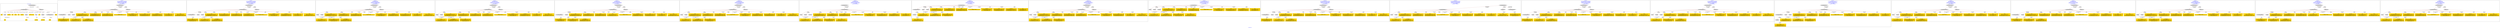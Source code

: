 digraph n0 {
fontcolor="blue"
remincross="true"
label="s05-met.json"
subgraph cluster_0 {
label="1-correct model"
n2[style="filled",color="white",fillcolor="lightgray",label="CulturalHeritageObject1"];
n3[shape="plaintext",style="filled",fillcolor="gold",label="Date"];
n4[style="filled",color="white",fillcolor="lightgray",label="Person1"];
n5[shape="plaintext",style="filled",fillcolor="gold",label="Description"];
n6[shape="plaintext",style="filled",fillcolor="gold",label="values"];
n7[shape="plaintext",style="filled",fillcolor="gold",label="Medium"];
n8[shape="plaintext",style="filled",fillcolor="gold",label="values"];
n9[shape="plaintext",style="filled",fillcolor="gold",label="Credit Line"];
n10[style="filled",color="white",fillcolor="lightgray",label="Concept1"];
n11[shape="plaintext",style="filled",fillcolor="gold",label="Accession Number"];
n12[style="filled",color="white",fillcolor="lightgray",label="Place1"];
n13[shape="plaintext",style="filled",fillcolor="gold",label="id"];
n14[style="filled",color="white",fillcolor="lightgray",label="Concept2"];
n15[style="filled",color="white",fillcolor="lightgray",label="CulturalHeritageObject2"];
n16[shape="plaintext",style="filled",fillcolor="gold",label="values"];
n17[shape="plaintext",style="filled",fillcolor="gold",label="Who"];
n18[shape="plaintext",style="filled",fillcolor="gold",label="Geography"];
n19[style="filled",color="white",fillcolor="lightgray",label="EuropeanaAggregation1"];
n20[style="filled",color="white",fillcolor="lightgray",label="WebResource1"];
n21[shape="plaintext",style="filled",fillcolor="gold",label="image"];
n22[shape="plaintext",style="filled",fillcolor="gold",label="values"];
n23[shape="plaintext",style="filled",fillcolor="gold",label="Classification"];
}
subgraph cluster_1 {
label="candidate 0\nlink coherence:0.9411764705882353\nnode coherence:0.9411764705882353\nconfidence:0.5577478597745862\nmapping score:0.5968636656764961\ncost:16.99953\n-precision:0.76-recall:0.62"
n25[style="filled",color="white",fillcolor="lightgray",label="CulturalHeritageObject1"];
n26[style="filled",color="white",fillcolor="lightgray",label="CulturalHeritageObject2"];
n27[style="filled",color="white",fillcolor="lightgray",label="Person1"];
n28[style="filled",color="white",fillcolor="lightgray",label="Concept1"];
n29[style="filled",color="white",fillcolor="lightgray",label="EuropeanaAggregation1"];
n30[style="filled",color="white",fillcolor="lightgray",label="WebResource1"];
n31[shape="plaintext",style="filled",fillcolor="gold",label="Who\n[Person,nameOfThePerson,0.456]\n[Document,classLink,0.254]\n[CulturalHeritageObject,provenance,0.187]\n[CulturalHeritageObject,title,0.103]"];
n32[shape="plaintext",style="filled",fillcolor="gold",label="values\n[CulturalHeritageObject,extent,0.73]\n[CulturalHeritageObject,accessionNumber,0.129]\n[CulturalHeritageObject,provenance,0.073]\n[CulturalHeritageObject,description,0.068]"];
n33[shape="plaintext",style="filled",fillcolor="gold",label="Classification\n[Concept,prefLabel,0.35]\n[Person,biographicalInformation,0.347]\n[CulturalHeritageObject,medium,0.155]\n[CulturalHeritageObject,description,0.148]"];
n34[shape="plaintext",style="filled",fillcolor="gold",label="Credit Line\n[CulturalHeritageObject,provenance,0.62]\n[CulturalHeritageObject,title,0.151]\n[CulturalHeritageObject,description,0.144]\n[Person,biographicalInformation,0.084]"];
n35[shape="plaintext",style="filled",fillcolor="gold",label="Medium\n[CulturalHeritageObject,medium,0.818]\n[CulturalHeritageObject,description,0.065]\n[Person,biographicalInformation,0.063]\n[CulturalHeritageObject,provenance,0.054]"];
n36[shape="plaintext",style="filled",fillcolor="gold",label="Accession Number\n[CulturalHeritageObject,accessionNumber,1.0]"];
n37[shape="plaintext",style="filled",fillcolor="gold",label="Geography\n[CulturalHeritageObject,provenance,0.413]\n[CulturalHeritageObject,title,0.229]\n[Concept,prefLabel,0.188]\n[Person,biographicalInformation,0.171]"];
n38[shape="plaintext",style="filled",fillcolor="gold",label="image\n[WebResource,classLink,0.705]\n[Document,classLink,0.287]\n[CulturalHeritageObject,medium,0.005]\n[CulturalHeritageObject,description,0.003]"];
n39[shape="plaintext",style="filled",fillcolor="gold",label="values\n[CulturalHeritageObject,medium,0.581]\n[Person,biographicalInformation,0.201]\n[CulturalHeritageObject,description,0.116]\n[Concept,prefLabel,0.102]"];
n40[shape="plaintext",style="filled",fillcolor="gold",label="values\n[CulturalHeritageObject,provenance,0.326]\n[Person,biographicalInformation,0.241]\n[CulturalHeritageObject,description,0.22]\n[CulturalHeritageObject,title,0.213]"];
n41[shape="plaintext",style="filled",fillcolor="gold",label="Description\n[Person,biographicalInformation,0.4]\n[CulturalHeritageObject,description,0.345]\n[CulturalHeritageObject,title,0.168]\n[CulturalHeritageObject,provenance,0.087]"];
n42[shape="plaintext",style="filled",fillcolor="gold",label="Date\n[CulturalHeritageObject,created,0.462]\n[Person,dateOfBirth,0.26]\n[Person,dateOfDeath,0.207]\n[CulturalHeritageObject,title,0.072]"];
}
subgraph cluster_2 {
label="candidate 1\nlink coherence:0.9411764705882353\nnode coherence:0.9411764705882353\nconfidence:0.5517087521295315\nmapping score:0.5948506297948112\ncost:16.99953\n-precision:0.82-recall:0.67"
n44[style="filled",color="white",fillcolor="lightgray",label="CulturalHeritageObject1"];
n45[style="filled",color="white",fillcolor="lightgray",label="CulturalHeritageObject2"];
n46[style="filled",color="white",fillcolor="lightgray",label="Person1"];
n47[style="filled",color="white",fillcolor="lightgray",label="Concept1"];
n48[style="filled",color="white",fillcolor="lightgray",label="EuropeanaAggregation1"];
n49[style="filled",color="white",fillcolor="lightgray",label="WebResource1"];
n50[shape="plaintext",style="filled",fillcolor="gold",label="Who\n[Person,nameOfThePerson,0.456]\n[Document,classLink,0.254]\n[CulturalHeritageObject,provenance,0.187]\n[CulturalHeritageObject,title,0.103]"];
n51[shape="plaintext",style="filled",fillcolor="gold",label="values\n[CulturalHeritageObject,extent,0.73]\n[CulturalHeritageObject,accessionNumber,0.129]\n[CulturalHeritageObject,provenance,0.073]\n[CulturalHeritageObject,description,0.068]"];
n52[shape="plaintext",style="filled",fillcolor="gold",label="Classification\n[Concept,prefLabel,0.35]\n[Person,biographicalInformation,0.347]\n[CulturalHeritageObject,medium,0.155]\n[CulturalHeritageObject,description,0.148]"];
n53[shape="plaintext",style="filled",fillcolor="gold",label="values\n[CulturalHeritageObject,provenance,0.326]\n[Person,biographicalInformation,0.241]\n[CulturalHeritageObject,description,0.22]\n[CulturalHeritageObject,title,0.213]"];
n54[shape="plaintext",style="filled",fillcolor="gold",label="Medium\n[CulturalHeritageObject,medium,0.818]\n[CulturalHeritageObject,description,0.065]\n[Person,biographicalInformation,0.063]\n[CulturalHeritageObject,provenance,0.054]"];
n55[shape="plaintext",style="filled",fillcolor="gold",label="Credit Line\n[CulturalHeritageObject,provenance,0.62]\n[CulturalHeritageObject,title,0.151]\n[CulturalHeritageObject,description,0.144]\n[Person,biographicalInformation,0.084]"];
n56[shape="plaintext",style="filled",fillcolor="gold",label="Accession Number\n[CulturalHeritageObject,accessionNumber,1.0]"];
n57[shape="plaintext",style="filled",fillcolor="gold",label="image\n[WebResource,classLink,0.705]\n[Document,classLink,0.287]\n[CulturalHeritageObject,medium,0.005]\n[CulturalHeritageObject,description,0.003]"];
n58[shape="plaintext",style="filled",fillcolor="gold",label="values\n[CulturalHeritageObject,medium,0.581]\n[Person,biographicalInformation,0.201]\n[CulturalHeritageObject,description,0.116]\n[Concept,prefLabel,0.102]"];
n59[shape="plaintext",style="filled",fillcolor="gold",label="Geography\n[CulturalHeritageObject,provenance,0.413]\n[CulturalHeritageObject,title,0.229]\n[Concept,prefLabel,0.188]\n[Person,biographicalInformation,0.171]"];
n60[shape="plaintext",style="filled",fillcolor="gold",label="Description\n[Person,biographicalInformation,0.4]\n[CulturalHeritageObject,description,0.345]\n[CulturalHeritageObject,title,0.168]\n[CulturalHeritageObject,provenance,0.087]"];
n61[shape="plaintext",style="filled",fillcolor="gold",label="Date\n[CulturalHeritageObject,created,0.462]\n[Person,dateOfBirth,0.26]\n[Person,dateOfDeath,0.207]\n[CulturalHeritageObject,title,0.072]"];
}
subgraph cluster_3 {
label="candidate 10\nlink coherence:0.9375\nnode coherence:0.9375\nconfidence:0.5119659437534984\nmapping score:0.5942664256956106\ncost:15.99955\n-precision:0.69-recall:0.52"
n63[style="filled",color="white",fillcolor="lightgray",label="CulturalHeritageObject1"];
n64[style="filled",color="white",fillcolor="lightgray",label="Person1"];
n65[style="filled",color="white",fillcolor="lightgray",label="Concept1"];
n66[style="filled",color="white",fillcolor="lightgray",label="EuropeanaAggregation1"];
n67[style="filled",color="white",fillcolor="lightgray",label="WebResource1"];
n68[shape="plaintext",style="filled",fillcolor="gold",label="Who\n[Person,nameOfThePerson,0.456]\n[Document,classLink,0.254]\n[CulturalHeritageObject,provenance,0.187]\n[CulturalHeritageObject,title,0.103]"];
n69[shape="plaintext",style="filled",fillcolor="gold",label="values\n[CulturalHeritageObject,extent,0.73]\n[CulturalHeritageObject,accessionNumber,0.129]\n[CulturalHeritageObject,provenance,0.073]\n[CulturalHeritageObject,description,0.068]"];
n70[shape="plaintext",style="filled",fillcolor="gold",label="Classification\n[Concept,prefLabel,0.35]\n[Person,biographicalInformation,0.347]\n[CulturalHeritageObject,medium,0.155]\n[CulturalHeritageObject,description,0.148]"];
n71[shape="plaintext",style="filled",fillcolor="gold",label="values\n[CulturalHeritageObject,medium,0.581]\n[Person,biographicalInformation,0.201]\n[CulturalHeritageObject,description,0.116]\n[Concept,prefLabel,0.102]"];
n72[shape="plaintext",style="filled",fillcolor="gold",label="Credit Line\n[CulturalHeritageObject,provenance,0.62]\n[CulturalHeritageObject,title,0.151]\n[CulturalHeritageObject,description,0.144]\n[Person,biographicalInformation,0.084]"];
n73[shape="plaintext",style="filled",fillcolor="gold",label="Medium\n[CulturalHeritageObject,medium,0.818]\n[CulturalHeritageObject,description,0.065]\n[Person,biographicalInformation,0.063]\n[CulturalHeritageObject,provenance,0.054]"];
n74[shape="plaintext",style="filled",fillcolor="gold",label="Accession Number\n[CulturalHeritageObject,accessionNumber,1.0]"];
n75[shape="plaintext",style="filled",fillcolor="gold",label="Geography\n[CulturalHeritageObject,provenance,0.413]\n[CulturalHeritageObject,title,0.229]\n[Concept,prefLabel,0.188]\n[Person,biographicalInformation,0.171]"];
n76[shape="plaintext",style="filled",fillcolor="gold",label="image\n[WebResource,classLink,0.705]\n[Document,classLink,0.287]\n[CulturalHeritageObject,medium,0.005]\n[CulturalHeritageObject,description,0.003]"];
n77[shape="plaintext",style="filled",fillcolor="gold",label="Description\n[Person,biographicalInformation,0.4]\n[CulturalHeritageObject,description,0.345]\n[CulturalHeritageObject,title,0.168]\n[CulturalHeritageObject,provenance,0.087]"];
n78[shape="plaintext",style="filled",fillcolor="gold",label="values\n[CulturalHeritageObject,provenance,0.326]\n[Person,biographicalInformation,0.241]\n[CulturalHeritageObject,description,0.22]\n[CulturalHeritageObject,title,0.213]"];
n79[shape="plaintext",style="filled",fillcolor="gold",label="Date\n[CulturalHeritageObject,created,0.462]\n[Person,dateOfBirth,0.26]\n[Person,dateOfDeath,0.207]\n[CulturalHeritageObject,title,0.072]"];
}
subgraph cluster_4 {
label="candidate 11\nlink coherence:0.9375\nnode coherence:0.9375\nconfidence:0.5115214671845295\nmapping score:0.5941182668392876\ncost:15.99955\n-precision:0.88-recall:0.67"
n81[style="filled",color="white",fillcolor="lightgray",label="CulturalHeritageObject1"];
n82[style="filled",color="white",fillcolor="lightgray",label="Person1"];
n83[style="filled",color="white",fillcolor="lightgray",label="Concept1"];
n84[style="filled",color="white",fillcolor="lightgray",label="EuropeanaAggregation1"];
n85[style="filled",color="white",fillcolor="lightgray",label="WebResource1"];
n86[shape="plaintext",style="filled",fillcolor="gold",label="Who\n[Person,nameOfThePerson,0.456]\n[Document,classLink,0.254]\n[CulturalHeritageObject,provenance,0.187]\n[CulturalHeritageObject,title,0.103]"];
n87[shape="plaintext",style="filled",fillcolor="gold",label="values\n[CulturalHeritageObject,extent,0.73]\n[CulturalHeritageObject,accessionNumber,0.129]\n[CulturalHeritageObject,provenance,0.073]\n[CulturalHeritageObject,description,0.068]"];
n88[shape="plaintext",style="filled",fillcolor="gold",label="Classification\n[Concept,prefLabel,0.35]\n[Person,biographicalInformation,0.347]\n[CulturalHeritageObject,medium,0.155]\n[CulturalHeritageObject,description,0.148]"];
n89[shape="plaintext",style="filled",fillcolor="gold",label="values\n[CulturalHeritageObject,medium,0.581]\n[Person,biographicalInformation,0.201]\n[CulturalHeritageObject,description,0.116]\n[Concept,prefLabel,0.102]"];
n90[shape="plaintext",style="filled",fillcolor="gold",label="values\n[CulturalHeritageObject,provenance,0.326]\n[Person,biographicalInformation,0.241]\n[CulturalHeritageObject,description,0.22]\n[CulturalHeritageObject,title,0.213]"];
n91[shape="plaintext",style="filled",fillcolor="gold",label="Medium\n[CulturalHeritageObject,medium,0.818]\n[CulturalHeritageObject,description,0.065]\n[Person,biographicalInformation,0.063]\n[CulturalHeritageObject,provenance,0.054]"];
n92[shape="plaintext",style="filled",fillcolor="gold",label="Credit Line\n[CulturalHeritageObject,provenance,0.62]\n[CulturalHeritageObject,title,0.151]\n[CulturalHeritageObject,description,0.144]\n[Person,biographicalInformation,0.084]"];
n93[shape="plaintext",style="filled",fillcolor="gold",label="Accession Number\n[CulturalHeritageObject,accessionNumber,1.0]"];
n94[shape="plaintext",style="filled",fillcolor="gold",label="image\n[WebResource,classLink,0.705]\n[Document,classLink,0.287]\n[CulturalHeritageObject,medium,0.005]\n[CulturalHeritageObject,description,0.003]"];
n95[shape="plaintext",style="filled",fillcolor="gold",label="Geography\n[CulturalHeritageObject,provenance,0.413]\n[CulturalHeritageObject,title,0.229]\n[Concept,prefLabel,0.188]\n[Person,biographicalInformation,0.171]"];
n96[shape="plaintext",style="filled",fillcolor="gold",label="Description\n[Person,biographicalInformation,0.4]\n[CulturalHeritageObject,description,0.345]\n[CulturalHeritageObject,title,0.168]\n[CulturalHeritageObject,provenance,0.087]"];
n97[shape="plaintext",style="filled",fillcolor="gold",label="Date\n[CulturalHeritageObject,created,0.462]\n[Person,dateOfBirth,0.26]\n[Person,dateOfDeath,0.207]\n[CulturalHeritageObject,title,0.072]"];
}
subgraph cluster_5 {
label="candidate 12\nlink coherence:0.9375\nnode coherence:0.9375\nconfidence:0.5057863796246175\nmapping score:0.5922065709859836\ncost:15.9997\n-precision:0.62-recall:0.48"
n99[style="filled",color="white",fillcolor="lightgray",label="CulturalHeritageObject1"];
n100[style="filled",color="white",fillcolor="lightgray",label="CulturalHeritageObject2"];
n101[style="filled",color="white",fillcolor="lightgray",label="Concept1"];
n102[style="filled",color="white",fillcolor="lightgray",label="EuropeanaAggregation1"];
n103[style="filled",color="white",fillcolor="lightgray",label="WebResource1"];
n104[shape="plaintext",style="filled",fillcolor="gold",label="values\n[CulturalHeritageObject,extent,0.73]\n[CulturalHeritageObject,accessionNumber,0.129]\n[CulturalHeritageObject,provenance,0.073]\n[CulturalHeritageObject,description,0.068]"];
n105[shape="plaintext",style="filled",fillcolor="gold",label="Classification\n[Concept,prefLabel,0.35]\n[Person,biographicalInformation,0.347]\n[CulturalHeritageObject,medium,0.155]\n[CulturalHeritageObject,description,0.148]"];
n106[shape="plaintext",style="filled",fillcolor="gold",label="Geography\n[CulturalHeritageObject,provenance,0.413]\n[CulturalHeritageObject,title,0.229]\n[Concept,prefLabel,0.188]\n[Person,biographicalInformation,0.171]"];
n107[shape="plaintext",style="filled",fillcolor="gold",label="Credit Line\n[CulturalHeritageObject,provenance,0.62]\n[CulturalHeritageObject,title,0.151]\n[CulturalHeritageObject,description,0.144]\n[Person,biographicalInformation,0.084]"];
n108[shape="plaintext",style="filled",fillcolor="gold",label="Medium\n[CulturalHeritageObject,medium,0.818]\n[CulturalHeritageObject,description,0.065]\n[Person,biographicalInformation,0.063]\n[CulturalHeritageObject,provenance,0.054]"];
n109[shape="plaintext",style="filled",fillcolor="gold",label="Who\n[Person,nameOfThePerson,0.456]\n[Document,classLink,0.254]\n[CulturalHeritageObject,provenance,0.187]\n[CulturalHeritageObject,title,0.103]"];
n110[shape="plaintext",style="filled",fillcolor="gold",label="Accession Number\n[CulturalHeritageObject,accessionNumber,1.0]"];
n111[shape="plaintext",style="filled",fillcolor="gold",label="image\n[WebResource,classLink,0.705]\n[Document,classLink,0.287]\n[CulturalHeritageObject,medium,0.005]\n[CulturalHeritageObject,description,0.003]"];
n112[shape="plaintext",style="filled",fillcolor="gold",label="values\n[CulturalHeritageObject,medium,0.581]\n[Person,biographicalInformation,0.201]\n[CulturalHeritageObject,description,0.116]\n[Concept,prefLabel,0.102]"];
n113[shape="plaintext",style="filled",fillcolor="gold",label="Description\n[Person,biographicalInformation,0.4]\n[CulturalHeritageObject,description,0.345]\n[CulturalHeritageObject,title,0.168]\n[CulturalHeritageObject,provenance,0.087]"];
n114[shape="plaintext",style="filled",fillcolor="gold",label="values\n[CulturalHeritageObject,provenance,0.326]\n[Person,biographicalInformation,0.241]\n[CulturalHeritageObject,description,0.22]\n[CulturalHeritageObject,title,0.213]"];
n115[shape="plaintext",style="filled",fillcolor="gold",label="Date\n[CulturalHeritageObject,created,0.462]\n[Person,dateOfBirth,0.26]\n[Person,dateOfDeath,0.207]\n[CulturalHeritageObject,title,0.072]"];
}
subgraph cluster_6 {
label="candidate 13\nlink coherence:0.9375\nnode coherence:0.9375\nconfidence:0.5034236861454846\nmapping score:0.5914190064929393\ncost:15.99955\n-precision:0.75-recall:0.57"
n117[style="filled",color="white",fillcolor="lightgray",label="CulturalHeritageObject1"];
n118[style="filled",color="white",fillcolor="lightgray",label="Person1"];
n119[style="filled",color="white",fillcolor="lightgray",label="Concept1"];
n120[style="filled",color="white",fillcolor="lightgray",label="EuropeanaAggregation1"];
n121[style="filled",color="white",fillcolor="lightgray",label="WebResource1"];
n122[shape="plaintext",style="filled",fillcolor="gold",label="Who\n[Person,nameOfThePerson,0.456]\n[Document,classLink,0.254]\n[CulturalHeritageObject,provenance,0.187]\n[CulturalHeritageObject,title,0.103]"];
n123[shape="plaintext",style="filled",fillcolor="gold",label="values\n[CulturalHeritageObject,extent,0.73]\n[CulturalHeritageObject,accessionNumber,0.129]\n[CulturalHeritageObject,provenance,0.073]\n[CulturalHeritageObject,description,0.068]"];
n124[shape="plaintext",style="filled",fillcolor="gold",label="Classification\n[Concept,prefLabel,0.35]\n[Person,biographicalInformation,0.347]\n[CulturalHeritageObject,medium,0.155]\n[CulturalHeritageObject,description,0.148]"];
n125[shape="plaintext",style="filled",fillcolor="gold",label="values\n[CulturalHeritageObject,medium,0.581]\n[Person,biographicalInformation,0.201]\n[CulturalHeritageObject,description,0.116]\n[Concept,prefLabel,0.102]"];
n126[shape="plaintext",style="filled",fillcolor="gold",label="Credit Line\n[CulturalHeritageObject,provenance,0.62]\n[CulturalHeritageObject,title,0.151]\n[CulturalHeritageObject,description,0.144]\n[Person,biographicalInformation,0.084]"];
n127[shape="plaintext",style="filled",fillcolor="gold",label="Medium\n[CulturalHeritageObject,medium,0.818]\n[CulturalHeritageObject,description,0.065]\n[Person,biographicalInformation,0.063]\n[CulturalHeritageObject,provenance,0.054]"];
n128[shape="plaintext",style="filled",fillcolor="gold",label="Accession Number\n[CulturalHeritageObject,accessionNumber,1.0]"];
n129[shape="plaintext",style="filled",fillcolor="gold",label="Geography\n[CulturalHeritageObject,provenance,0.413]\n[CulturalHeritageObject,title,0.229]\n[Concept,prefLabel,0.188]\n[Person,biographicalInformation,0.171]"];
n130[shape="plaintext",style="filled",fillcolor="gold",label="image\n[WebResource,classLink,0.705]\n[Document,classLink,0.287]\n[CulturalHeritageObject,medium,0.005]\n[CulturalHeritageObject,description,0.003]"];
n131[shape="plaintext",style="filled",fillcolor="gold",label="Description\n[Person,biographicalInformation,0.4]\n[CulturalHeritageObject,description,0.345]\n[CulturalHeritageObject,title,0.168]\n[CulturalHeritageObject,provenance,0.087]"];
n132[shape="plaintext",style="filled",fillcolor="gold",label="values\n[CulturalHeritageObject,provenance,0.326]\n[Person,biographicalInformation,0.241]\n[CulturalHeritageObject,description,0.22]\n[CulturalHeritageObject,title,0.213]"];
n133[shape="plaintext",style="filled",fillcolor="gold",label="Date\n[CulturalHeritageObject,created,0.462]\n[Person,dateOfBirth,0.26]\n[Person,dateOfDeath,0.207]\n[CulturalHeritageObject,title,0.072]"];
}
subgraph cluster_7 {
label="candidate 14\nlink coherence:0.9375\nnode coherence:0.9375\nconfidence:0.4827463797579004\nmapping score:0.5845265710304112\ncost:15.99965\n-precision:0.69-recall:0.52"
n135[style="filled",color="white",fillcolor="lightgray",label="CulturalHeritageObject1"];
n136[style="filled",color="white",fillcolor="lightgray",label="Person1"];
n137[style="filled",color="white",fillcolor="lightgray",label="Concept1"];
n138[style="filled",color="white",fillcolor="lightgray",label="Document1"];
n139[style="filled",color="white",fillcolor="lightgray",label="EuropeanaAggregation1"];
n140[shape="plaintext",style="filled",fillcolor="gold",label="Who\n[Person,nameOfThePerson,0.456]\n[Document,classLink,0.254]\n[CulturalHeritageObject,provenance,0.187]\n[CulturalHeritageObject,title,0.103]"];
n141[shape="plaintext",style="filled",fillcolor="gold",label="image\n[WebResource,classLink,0.705]\n[Document,classLink,0.287]\n[CulturalHeritageObject,medium,0.005]\n[CulturalHeritageObject,description,0.003]"];
n142[shape="plaintext",style="filled",fillcolor="gold",label="values\n[CulturalHeritageObject,extent,0.73]\n[CulturalHeritageObject,accessionNumber,0.129]\n[CulturalHeritageObject,provenance,0.073]\n[CulturalHeritageObject,description,0.068]"];
n143[shape="plaintext",style="filled",fillcolor="gold",label="Classification\n[Concept,prefLabel,0.35]\n[Person,biographicalInformation,0.347]\n[CulturalHeritageObject,medium,0.155]\n[CulturalHeritageObject,description,0.148]"];
n144[shape="plaintext",style="filled",fillcolor="gold",label="values\n[CulturalHeritageObject,medium,0.581]\n[Person,biographicalInformation,0.201]\n[CulturalHeritageObject,description,0.116]\n[Concept,prefLabel,0.102]"];
n145[shape="plaintext",style="filled",fillcolor="gold",label="Credit Line\n[CulturalHeritageObject,provenance,0.62]\n[CulturalHeritageObject,title,0.151]\n[CulturalHeritageObject,description,0.144]\n[Person,biographicalInformation,0.084]"];
n146[shape="plaintext",style="filled",fillcolor="gold",label="Medium\n[CulturalHeritageObject,medium,0.818]\n[CulturalHeritageObject,description,0.065]\n[Person,biographicalInformation,0.063]\n[CulturalHeritageObject,provenance,0.054]"];
n147[shape="plaintext",style="filled",fillcolor="gold",label="Accession Number\n[CulturalHeritageObject,accessionNumber,1.0]"];
n148[shape="plaintext",style="filled",fillcolor="gold",label="Geography\n[CulturalHeritageObject,provenance,0.413]\n[CulturalHeritageObject,title,0.229]\n[Concept,prefLabel,0.188]\n[Person,biographicalInformation,0.171]"];
n149[shape="plaintext",style="filled",fillcolor="gold",label="values\n[CulturalHeritageObject,provenance,0.326]\n[Person,biographicalInformation,0.241]\n[CulturalHeritageObject,description,0.22]\n[CulturalHeritageObject,title,0.213]"];
n150[shape="plaintext",style="filled",fillcolor="gold",label="Description\n[Person,biographicalInformation,0.4]\n[CulturalHeritageObject,description,0.345]\n[CulturalHeritageObject,title,0.168]\n[CulturalHeritageObject,provenance,0.087]"];
n151[shape="plaintext",style="filled",fillcolor="gold",label="Date\n[CulturalHeritageObject,created,0.462]\n[Person,dateOfBirth,0.26]\n[Person,dateOfDeath,0.207]\n[CulturalHeritageObject,title,0.072]"];
}
subgraph cluster_8 {
label="candidate 15\nlink coherence:0.9375\nnode coherence:0.9375\nconfidence:0.4827463797579004\nmapping score:0.5845265710304112\ncost:15.99978\n-precision:0.69-recall:0.52"
n153[style="filled",color="white",fillcolor="lightgray",label="CulturalHeritageObject1"];
n154[style="filled",color="white",fillcolor="lightgray",label="CulturalHeritageObject2"];
n155[style="filled",color="white",fillcolor="lightgray",label="Person1"];
n156[style="filled",color="white",fillcolor="lightgray",label="Concept1"];
n157[style="filled",color="white",fillcolor="lightgray",label="Document2"];
n158[shape="plaintext",style="filled",fillcolor="gold",label="Who\n[Person,nameOfThePerson,0.456]\n[Document,classLink,0.254]\n[CulturalHeritageObject,provenance,0.187]\n[CulturalHeritageObject,title,0.103]"];
n159[shape="plaintext",style="filled",fillcolor="gold",label="image\n[WebResource,classLink,0.705]\n[Document,classLink,0.287]\n[CulturalHeritageObject,medium,0.005]\n[CulturalHeritageObject,description,0.003]"];
n160[shape="plaintext",style="filled",fillcolor="gold",label="values\n[CulturalHeritageObject,extent,0.73]\n[CulturalHeritageObject,accessionNumber,0.129]\n[CulturalHeritageObject,provenance,0.073]\n[CulturalHeritageObject,description,0.068]"];
n161[shape="plaintext",style="filled",fillcolor="gold",label="Classification\n[Concept,prefLabel,0.35]\n[Person,biographicalInformation,0.347]\n[CulturalHeritageObject,medium,0.155]\n[CulturalHeritageObject,description,0.148]"];
n162[shape="plaintext",style="filled",fillcolor="gold",label="values\n[CulturalHeritageObject,medium,0.581]\n[Person,biographicalInformation,0.201]\n[CulturalHeritageObject,description,0.116]\n[Concept,prefLabel,0.102]"];
n163[shape="plaintext",style="filled",fillcolor="gold",label="Credit Line\n[CulturalHeritageObject,provenance,0.62]\n[CulturalHeritageObject,title,0.151]\n[CulturalHeritageObject,description,0.144]\n[Person,biographicalInformation,0.084]"];
n164[shape="plaintext",style="filled",fillcolor="gold",label="Medium\n[CulturalHeritageObject,medium,0.818]\n[CulturalHeritageObject,description,0.065]\n[Person,biographicalInformation,0.063]\n[CulturalHeritageObject,provenance,0.054]"];
n165[shape="plaintext",style="filled",fillcolor="gold",label="Accession Number\n[CulturalHeritageObject,accessionNumber,1.0]"];
n166[shape="plaintext",style="filled",fillcolor="gold",label="Geography\n[CulturalHeritageObject,provenance,0.413]\n[CulturalHeritageObject,title,0.229]\n[Concept,prefLabel,0.188]\n[Person,biographicalInformation,0.171]"];
n167[shape="plaintext",style="filled",fillcolor="gold",label="values\n[CulturalHeritageObject,provenance,0.326]\n[Person,biographicalInformation,0.241]\n[CulturalHeritageObject,description,0.22]\n[CulturalHeritageObject,title,0.213]"];
n168[shape="plaintext",style="filled",fillcolor="gold",label="Description\n[Person,biographicalInformation,0.4]\n[CulturalHeritageObject,description,0.345]\n[CulturalHeritageObject,title,0.168]\n[CulturalHeritageObject,provenance,0.087]"];
n169[shape="plaintext",style="filled",fillcolor="gold",label="Date\n[CulturalHeritageObject,created,0.462]\n[Person,dateOfBirth,0.26]\n[Person,dateOfDeath,0.207]\n[CulturalHeritageObject,title,0.072]"];
}
subgraph cluster_9 {
label="candidate 16\nlink coherence:0.9375\nnode coherence:0.9375\nconfidence:0.4812910055760013\nmapping score:0.5840414463031115\ncost:15.99955\n-precision:0.75-recall:0.57"
n171[style="filled",color="white",fillcolor="lightgray",label="CulturalHeritageObject1"];
n172[style="filled",color="white",fillcolor="lightgray",label="Person1"];
n173[style="filled",color="white",fillcolor="lightgray",label="Concept1"];
n174[style="filled",color="white",fillcolor="lightgray",label="EuropeanaAggregation1"];
n175[style="filled",color="white",fillcolor="lightgray",label="WebResource1"];
n176[shape="plaintext",style="filled",fillcolor="gold",label="Who\n[Person,nameOfThePerson,0.456]\n[Document,classLink,0.254]\n[CulturalHeritageObject,provenance,0.187]\n[CulturalHeritageObject,title,0.103]"];
n177[shape="plaintext",style="filled",fillcolor="gold",label="values\n[CulturalHeritageObject,extent,0.73]\n[CulturalHeritageObject,accessionNumber,0.129]\n[CulturalHeritageObject,provenance,0.073]\n[CulturalHeritageObject,description,0.068]"];
n178[shape="plaintext",style="filled",fillcolor="gold",label="Classification\n[Concept,prefLabel,0.35]\n[Person,biographicalInformation,0.347]\n[CulturalHeritageObject,medium,0.155]\n[CulturalHeritageObject,description,0.148]"];
n179[shape="plaintext",style="filled",fillcolor="gold",label="values\n[CulturalHeritageObject,medium,0.581]\n[Person,biographicalInformation,0.201]\n[CulturalHeritageObject,description,0.116]\n[Concept,prefLabel,0.102]"];
n180[shape="plaintext",style="filled",fillcolor="gold",label="Description\n[Person,biographicalInformation,0.4]\n[CulturalHeritageObject,description,0.345]\n[CulturalHeritageObject,title,0.168]\n[CulturalHeritageObject,provenance,0.087]"];
n181[shape="plaintext",style="filled",fillcolor="gold",label="Medium\n[CulturalHeritageObject,medium,0.818]\n[CulturalHeritageObject,description,0.065]\n[Person,biographicalInformation,0.063]\n[CulturalHeritageObject,provenance,0.054]"];
n182[shape="plaintext",style="filled",fillcolor="gold",label="Credit Line\n[CulturalHeritageObject,provenance,0.62]\n[CulturalHeritageObject,title,0.151]\n[CulturalHeritageObject,description,0.144]\n[Person,biographicalInformation,0.084]"];
n183[shape="plaintext",style="filled",fillcolor="gold",label="Accession Number\n[CulturalHeritageObject,accessionNumber,1.0]"];
n184[shape="plaintext",style="filled",fillcolor="gold",label="image\n[WebResource,classLink,0.705]\n[Document,classLink,0.287]\n[CulturalHeritageObject,medium,0.005]\n[CulturalHeritageObject,description,0.003]"];
n185[shape="plaintext",style="filled",fillcolor="gold",label="Geography\n[CulturalHeritageObject,provenance,0.413]\n[CulturalHeritageObject,title,0.229]\n[Concept,prefLabel,0.188]\n[Person,biographicalInformation,0.171]"];
n186[shape="plaintext",style="filled",fillcolor="gold",label="values\n[CulturalHeritageObject,provenance,0.326]\n[Person,biographicalInformation,0.241]\n[CulturalHeritageObject,description,0.22]\n[CulturalHeritageObject,title,0.213]"];
n187[shape="plaintext",style="filled",fillcolor="gold",label="Date\n[CulturalHeritageObject,created,0.462]\n[Person,dateOfBirth,0.26]\n[Person,dateOfDeath,0.207]\n[CulturalHeritageObject,title,0.072]"];
}
subgraph cluster_10 {
label="candidate 17\nlink coherence:0.9333333333333333\nnode coherence:0.9375\nconfidence:0.4827463797579004\nmapping score:0.5845265710304112\ncost:14.99978\n-precision:0.67-recall:0.48"
n189[style="filled",color="white",fillcolor="lightgray",label="CulturalHeritageObject1"];
n190[style="filled",color="white",fillcolor="lightgray",label="Person1"];
n191[style="filled",color="white",fillcolor="lightgray",label="Concept1"];
n192[style="filled",color="white",fillcolor="lightgray",label="Document1"];
n193[shape="plaintext",style="filled",fillcolor="gold",label="Who\n[Person,nameOfThePerson,0.456]\n[Document,classLink,0.254]\n[CulturalHeritageObject,provenance,0.187]\n[CulturalHeritageObject,title,0.103]"];
n194[shape="plaintext",style="filled",fillcolor="gold",label="image\n[WebResource,classLink,0.705]\n[Document,classLink,0.287]\n[CulturalHeritageObject,medium,0.005]\n[CulturalHeritageObject,description,0.003]"];
n195[shape="plaintext",style="filled",fillcolor="gold",label="values\n[CulturalHeritageObject,extent,0.73]\n[CulturalHeritageObject,accessionNumber,0.129]\n[CulturalHeritageObject,provenance,0.073]\n[CulturalHeritageObject,description,0.068]"];
n196[shape="plaintext",style="filled",fillcolor="gold",label="Classification\n[Concept,prefLabel,0.35]\n[Person,biographicalInformation,0.347]\n[CulturalHeritageObject,medium,0.155]\n[CulturalHeritageObject,description,0.148]"];
n197[shape="plaintext",style="filled",fillcolor="gold",label="values\n[CulturalHeritageObject,medium,0.581]\n[Person,biographicalInformation,0.201]\n[CulturalHeritageObject,description,0.116]\n[Concept,prefLabel,0.102]"];
n198[shape="plaintext",style="filled",fillcolor="gold",label="Credit Line\n[CulturalHeritageObject,provenance,0.62]\n[CulturalHeritageObject,title,0.151]\n[CulturalHeritageObject,description,0.144]\n[Person,biographicalInformation,0.084]"];
n199[shape="plaintext",style="filled",fillcolor="gold",label="Medium\n[CulturalHeritageObject,medium,0.818]\n[CulturalHeritageObject,description,0.065]\n[Person,biographicalInformation,0.063]\n[CulturalHeritageObject,provenance,0.054]"];
n200[shape="plaintext",style="filled",fillcolor="gold",label="Accession Number\n[CulturalHeritageObject,accessionNumber,1.0]"];
n201[shape="plaintext",style="filled",fillcolor="gold",label="Geography\n[CulturalHeritageObject,provenance,0.413]\n[CulturalHeritageObject,title,0.229]\n[Concept,prefLabel,0.188]\n[Person,biographicalInformation,0.171]"];
n202[shape="plaintext",style="filled",fillcolor="gold",label="values\n[CulturalHeritageObject,provenance,0.326]\n[Person,biographicalInformation,0.241]\n[CulturalHeritageObject,description,0.22]\n[CulturalHeritageObject,title,0.213]"];
n203[shape="plaintext",style="filled",fillcolor="gold",label="Description\n[Person,biographicalInformation,0.4]\n[CulturalHeritageObject,description,0.345]\n[CulturalHeritageObject,title,0.168]\n[CulturalHeritageObject,provenance,0.087]"];
n204[shape="plaintext",style="filled",fillcolor="gold",label="Date\n[CulturalHeritageObject,created,0.462]\n[Person,dateOfBirth,0.26]\n[Person,dateOfDeath,0.207]\n[CulturalHeritageObject,title,0.072]"];
}
subgraph cluster_11 {
label="candidate 18\nlink coherence:0.8823529411764706\nnode coherence:0.9411764705882353\nconfidence:0.5577478597745862\nmapping score:0.5968636656764961\ncost:16.9995\n-precision:0.71-recall:0.57"
n206[style="filled",color="white",fillcolor="lightgray",label="CulturalHeritageObject1"];
n207[style="filled",color="white",fillcolor="lightgray",label="CulturalHeritageObject2"];
n208[style="filled",color="white",fillcolor="lightgray",label="Person1"];
n209[style="filled",color="white",fillcolor="lightgray",label="Concept1"];
n210[style="filled",color="white",fillcolor="lightgray",label="EuropeanaAggregation1"];
n211[style="filled",color="white",fillcolor="lightgray",label="WebResource1"];
n212[shape="plaintext",style="filled",fillcolor="gold",label="Who\n[Person,nameOfThePerson,0.456]\n[Document,classLink,0.254]\n[CulturalHeritageObject,provenance,0.187]\n[CulturalHeritageObject,title,0.103]"];
n213[shape="plaintext",style="filled",fillcolor="gold",label="values\n[CulturalHeritageObject,extent,0.73]\n[CulturalHeritageObject,accessionNumber,0.129]\n[CulturalHeritageObject,provenance,0.073]\n[CulturalHeritageObject,description,0.068]"];
n214[shape="plaintext",style="filled",fillcolor="gold",label="Classification\n[Concept,prefLabel,0.35]\n[Person,biographicalInformation,0.347]\n[CulturalHeritageObject,medium,0.155]\n[CulturalHeritageObject,description,0.148]"];
n215[shape="plaintext",style="filled",fillcolor="gold",label="Credit Line\n[CulturalHeritageObject,provenance,0.62]\n[CulturalHeritageObject,title,0.151]\n[CulturalHeritageObject,description,0.144]\n[Person,biographicalInformation,0.084]"];
n216[shape="plaintext",style="filled",fillcolor="gold",label="Medium\n[CulturalHeritageObject,medium,0.818]\n[CulturalHeritageObject,description,0.065]\n[Person,biographicalInformation,0.063]\n[CulturalHeritageObject,provenance,0.054]"];
n217[shape="plaintext",style="filled",fillcolor="gold",label="Accession Number\n[CulturalHeritageObject,accessionNumber,1.0]"];
n218[shape="plaintext",style="filled",fillcolor="gold",label="Geography\n[CulturalHeritageObject,provenance,0.413]\n[CulturalHeritageObject,title,0.229]\n[Concept,prefLabel,0.188]\n[Person,biographicalInformation,0.171]"];
n219[shape="plaintext",style="filled",fillcolor="gold",label="image\n[WebResource,classLink,0.705]\n[Document,classLink,0.287]\n[CulturalHeritageObject,medium,0.005]\n[CulturalHeritageObject,description,0.003]"];
n220[shape="plaintext",style="filled",fillcolor="gold",label="values\n[CulturalHeritageObject,medium,0.581]\n[Person,biographicalInformation,0.201]\n[CulturalHeritageObject,description,0.116]\n[Concept,prefLabel,0.102]"];
n221[shape="plaintext",style="filled",fillcolor="gold",label="values\n[CulturalHeritageObject,provenance,0.326]\n[Person,biographicalInformation,0.241]\n[CulturalHeritageObject,description,0.22]\n[CulturalHeritageObject,title,0.213]"];
n222[shape="plaintext",style="filled",fillcolor="gold",label="Description\n[Person,biographicalInformation,0.4]\n[CulturalHeritageObject,description,0.345]\n[CulturalHeritageObject,title,0.168]\n[CulturalHeritageObject,provenance,0.087]"];
n223[shape="plaintext",style="filled",fillcolor="gold",label="Date\n[CulturalHeritageObject,created,0.462]\n[Person,dateOfBirth,0.26]\n[Person,dateOfDeath,0.207]\n[CulturalHeritageObject,title,0.072]"];
}
subgraph cluster_12 {
label="candidate 19\nlink coherence:0.8823529411764706\nnode coherence:0.9411764705882353\nconfidence:0.5577478597745862\nmapping score:0.5968636656764961\ncost:116.009552\n-precision:0.71-recall:0.57"
n225[style="filled",color="white",fillcolor="lightgray",label="CulturalHeritageObject1"];
n226[style="filled",color="white",fillcolor="lightgray",label="Person1"];
n227[style="filled",color="white",fillcolor="lightgray",label="Concept1"];
n228[style="filled",color="white",fillcolor="lightgray",label="EuropeanaAggregation1"];
n229[style="filled",color="white",fillcolor="lightgray",label="WebResource1"];
n230[style="filled",color="white",fillcolor="lightgray",label="CulturalHeritageObject2"];
n231[shape="plaintext",style="filled",fillcolor="gold",label="Who\n[Person,nameOfThePerson,0.456]\n[Document,classLink,0.254]\n[CulturalHeritageObject,provenance,0.187]\n[CulturalHeritageObject,title,0.103]"];
n232[shape="plaintext",style="filled",fillcolor="gold",label="values\n[CulturalHeritageObject,extent,0.73]\n[CulturalHeritageObject,accessionNumber,0.129]\n[CulturalHeritageObject,provenance,0.073]\n[CulturalHeritageObject,description,0.068]"];
n233[shape="plaintext",style="filled",fillcolor="gold",label="Classification\n[Concept,prefLabel,0.35]\n[Person,biographicalInformation,0.347]\n[CulturalHeritageObject,medium,0.155]\n[CulturalHeritageObject,description,0.148]"];
n234[shape="plaintext",style="filled",fillcolor="gold",label="Credit Line\n[CulturalHeritageObject,provenance,0.62]\n[CulturalHeritageObject,title,0.151]\n[CulturalHeritageObject,description,0.144]\n[Person,biographicalInformation,0.084]"];
n235[shape="plaintext",style="filled",fillcolor="gold",label="Medium\n[CulturalHeritageObject,medium,0.818]\n[CulturalHeritageObject,description,0.065]\n[Person,biographicalInformation,0.063]\n[CulturalHeritageObject,provenance,0.054]"];
n236[shape="plaintext",style="filled",fillcolor="gold",label="Accession Number\n[CulturalHeritageObject,accessionNumber,1.0]"];
n237[shape="plaintext",style="filled",fillcolor="gold",label="Geography\n[CulturalHeritageObject,provenance,0.413]\n[CulturalHeritageObject,title,0.229]\n[Concept,prefLabel,0.188]\n[Person,biographicalInformation,0.171]"];
n238[shape="plaintext",style="filled",fillcolor="gold",label="image\n[WebResource,classLink,0.705]\n[Document,classLink,0.287]\n[CulturalHeritageObject,medium,0.005]\n[CulturalHeritageObject,description,0.003]"];
n239[shape="plaintext",style="filled",fillcolor="gold",label="values\n[CulturalHeritageObject,medium,0.581]\n[Person,biographicalInformation,0.201]\n[CulturalHeritageObject,description,0.116]\n[Concept,prefLabel,0.102]"];
n240[shape="plaintext",style="filled",fillcolor="gold",label="values\n[CulturalHeritageObject,provenance,0.326]\n[Person,biographicalInformation,0.241]\n[CulturalHeritageObject,description,0.22]\n[CulturalHeritageObject,title,0.213]"];
n241[shape="plaintext",style="filled",fillcolor="gold",label="Description\n[Person,biographicalInformation,0.4]\n[CulturalHeritageObject,description,0.345]\n[CulturalHeritageObject,title,0.168]\n[CulturalHeritageObject,provenance,0.087]"];
n242[shape="plaintext",style="filled",fillcolor="gold",label="Date\n[CulturalHeritageObject,created,0.462]\n[Person,dateOfBirth,0.26]\n[Person,dateOfDeath,0.207]\n[CulturalHeritageObject,title,0.072]"];
}
subgraph cluster_13 {
label="candidate 2\nlink coherence:0.9411764705882353\nnode coherence:0.9411764705882353\nconfidence:0.5436109710904865\nmapping score:0.5921513694484629\ncost:16.99953\n-precision:0.71-recall:0.57"
n244[style="filled",color="white",fillcolor="lightgray",label="CulturalHeritageObject1"];
n245[style="filled",color="white",fillcolor="lightgray",label="CulturalHeritageObject2"];
n246[style="filled",color="white",fillcolor="lightgray",label="Person1"];
n247[style="filled",color="white",fillcolor="lightgray",label="Concept1"];
n248[style="filled",color="white",fillcolor="lightgray",label="EuropeanaAggregation1"];
n249[style="filled",color="white",fillcolor="lightgray",label="WebResource1"];
n250[shape="plaintext",style="filled",fillcolor="gold",label="Who\n[Person,nameOfThePerson,0.456]\n[Document,classLink,0.254]\n[CulturalHeritageObject,provenance,0.187]\n[CulturalHeritageObject,title,0.103]"];
n251[shape="plaintext",style="filled",fillcolor="gold",label="values\n[CulturalHeritageObject,extent,0.73]\n[CulturalHeritageObject,accessionNumber,0.129]\n[CulturalHeritageObject,provenance,0.073]\n[CulturalHeritageObject,description,0.068]"];
n252[shape="plaintext",style="filled",fillcolor="gold",label="Classification\n[Concept,prefLabel,0.35]\n[Person,biographicalInformation,0.347]\n[CulturalHeritageObject,medium,0.155]\n[CulturalHeritageObject,description,0.148]"];
n253[shape="plaintext",style="filled",fillcolor="gold",label="Credit Line\n[CulturalHeritageObject,provenance,0.62]\n[CulturalHeritageObject,title,0.151]\n[CulturalHeritageObject,description,0.144]\n[Person,biographicalInformation,0.084]"];
n254[shape="plaintext",style="filled",fillcolor="gold",label="Medium\n[CulturalHeritageObject,medium,0.818]\n[CulturalHeritageObject,description,0.065]\n[Person,biographicalInformation,0.063]\n[CulturalHeritageObject,provenance,0.054]"];
n255[shape="plaintext",style="filled",fillcolor="gold",label="Accession Number\n[CulturalHeritageObject,accessionNumber,1.0]"];
n256[shape="plaintext",style="filled",fillcolor="gold",label="Geography\n[CulturalHeritageObject,provenance,0.413]\n[CulturalHeritageObject,title,0.229]\n[Concept,prefLabel,0.188]\n[Person,biographicalInformation,0.171]"];
n257[shape="plaintext",style="filled",fillcolor="gold",label="image\n[WebResource,classLink,0.705]\n[Document,classLink,0.287]\n[CulturalHeritageObject,medium,0.005]\n[CulturalHeritageObject,description,0.003]"];
n258[shape="plaintext",style="filled",fillcolor="gold",label="values\n[CulturalHeritageObject,medium,0.581]\n[Person,biographicalInformation,0.201]\n[CulturalHeritageObject,description,0.116]\n[Concept,prefLabel,0.102]"];
n259[shape="plaintext",style="filled",fillcolor="gold",label="Description\n[Person,biographicalInformation,0.4]\n[CulturalHeritageObject,description,0.345]\n[CulturalHeritageObject,title,0.168]\n[CulturalHeritageObject,provenance,0.087]"];
n260[shape="plaintext",style="filled",fillcolor="gold",label="values\n[CulturalHeritageObject,provenance,0.326]\n[Person,biographicalInformation,0.241]\n[CulturalHeritageObject,description,0.22]\n[CulturalHeritageObject,title,0.213]"];
n261[shape="plaintext",style="filled",fillcolor="gold",label="Date\n[CulturalHeritageObject,created,0.462]\n[Person,dateOfBirth,0.26]\n[Person,dateOfDeath,0.207]\n[CulturalHeritageObject,title,0.072]"];
}
subgraph cluster_14 {
label="candidate 3\nlink coherence:0.9411764705882353\nnode coherence:0.9411764705882353\nconfidence:0.5178616930563212\nmapping score:0.5835682767704078\ncost:16.99955\n-precision:0.88-recall:0.71"
n263[style="filled",color="white",fillcolor="lightgray",label="CulturalHeritageObject1"];
n264[style="filled",color="white",fillcolor="lightgray",label="Person1"];
n265[style="filled",color="white",fillcolor="lightgray",label="Concept1"];
n266[style="filled",color="white",fillcolor="lightgray",label="Concept2"];
n267[style="filled",color="white",fillcolor="lightgray",label="EuropeanaAggregation1"];
n268[style="filled",color="white",fillcolor="lightgray",label="WebResource1"];
n269[shape="plaintext",style="filled",fillcolor="gold",label="Who\n[Person,nameOfThePerson,0.456]\n[Document,classLink,0.254]\n[CulturalHeritageObject,provenance,0.187]\n[CulturalHeritageObject,title,0.103]"];
n270[shape="plaintext",style="filled",fillcolor="gold",label="values\n[CulturalHeritageObject,extent,0.73]\n[CulturalHeritageObject,accessionNumber,0.129]\n[CulturalHeritageObject,provenance,0.073]\n[CulturalHeritageObject,description,0.068]"];
n271[shape="plaintext",style="filled",fillcolor="gold",label="values\n[CulturalHeritageObject,medium,0.581]\n[Person,biographicalInformation,0.201]\n[CulturalHeritageObject,description,0.116]\n[Concept,prefLabel,0.102]"];
n272[shape="plaintext",style="filled",fillcolor="gold",label="Classification\n[Concept,prefLabel,0.35]\n[Person,biographicalInformation,0.347]\n[CulturalHeritageObject,medium,0.155]\n[CulturalHeritageObject,description,0.148]"];
n273[shape="plaintext",style="filled",fillcolor="gold",label="Credit Line\n[CulturalHeritageObject,provenance,0.62]\n[CulturalHeritageObject,title,0.151]\n[CulturalHeritageObject,description,0.144]\n[Person,biographicalInformation,0.084]"];
n274[shape="plaintext",style="filled",fillcolor="gold",label="Medium\n[CulturalHeritageObject,medium,0.818]\n[CulturalHeritageObject,description,0.065]\n[Person,biographicalInformation,0.063]\n[CulturalHeritageObject,provenance,0.054]"];
n275[shape="plaintext",style="filled",fillcolor="gold",label="Accession Number\n[CulturalHeritageObject,accessionNumber,1.0]"];
n276[shape="plaintext",style="filled",fillcolor="gold",label="Geography\n[CulturalHeritageObject,provenance,0.413]\n[CulturalHeritageObject,title,0.229]\n[Concept,prefLabel,0.188]\n[Person,biographicalInformation,0.171]"];
n277[shape="plaintext",style="filled",fillcolor="gold",label="image\n[WebResource,classLink,0.705]\n[Document,classLink,0.287]\n[CulturalHeritageObject,medium,0.005]\n[CulturalHeritageObject,description,0.003]"];
n278[shape="plaintext",style="filled",fillcolor="gold",label="values\n[CulturalHeritageObject,provenance,0.326]\n[Person,biographicalInformation,0.241]\n[CulturalHeritageObject,description,0.22]\n[CulturalHeritageObject,title,0.213]"];
n279[shape="plaintext",style="filled",fillcolor="gold",label="Description\n[Person,biographicalInformation,0.4]\n[CulturalHeritageObject,description,0.345]\n[CulturalHeritageObject,title,0.168]\n[CulturalHeritageObject,provenance,0.087]"];
n280[shape="plaintext",style="filled",fillcolor="gold",label="Date\n[CulturalHeritageObject,created,0.462]\n[Person,dateOfBirth,0.26]\n[Person,dateOfDeath,0.207]\n[CulturalHeritageObject,title,0.072]"];
}
subgraph cluster_15 {
label="candidate 4\nlink coherence:0.9411764705882353\nnode coherence:0.9375\nconfidence:0.4827463797579004\nmapping score:0.5845265710304112\ncost:16.99965\n-precision:0.71-recall:0.57"
n282[style="filled",color="white",fillcolor="lightgray",label="CulturalHeritageObject1"];
n283[style="filled",color="white",fillcolor="lightgray",label="CulturalHeritageObject2"];
n284[style="filled",color="white",fillcolor="lightgray",label="Person1"];
n285[style="filled",color="white",fillcolor="lightgray",label="Concept1"];
n286[style="filled",color="white",fillcolor="lightgray",label="Document2"];
n287[style="filled",color="white",fillcolor="lightgray",label="EuropeanaAggregation1"];
n288[shape="plaintext",style="filled",fillcolor="gold",label="Who\n[Person,nameOfThePerson,0.456]\n[Document,classLink,0.254]\n[CulturalHeritageObject,provenance,0.187]\n[CulturalHeritageObject,title,0.103]"];
n289[shape="plaintext",style="filled",fillcolor="gold",label="image\n[WebResource,classLink,0.705]\n[Document,classLink,0.287]\n[CulturalHeritageObject,medium,0.005]\n[CulturalHeritageObject,description,0.003]"];
n290[shape="plaintext",style="filled",fillcolor="gold",label="values\n[CulturalHeritageObject,extent,0.73]\n[CulturalHeritageObject,accessionNumber,0.129]\n[CulturalHeritageObject,provenance,0.073]\n[CulturalHeritageObject,description,0.068]"];
n291[shape="plaintext",style="filled",fillcolor="gold",label="Classification\n[Concept,prefLabel,0.35]\n[Person,biographicalInformation,0.347]\n[CulturalHeritageObject,medium,0.155]\n[CulturalHeritageObject,description,0.148]"];
n292[shape="plaintext",style="filled",fillcolor="gold",label="values\n[CulturalHeritageObject,medium,0.581]\n[Person,biographicalInformation,0.201]\n[CulturalHeritageObject,description,0.116]\n[Concept,prefLabel,0.102]"];
n293[shape="plaintext",style="filled",fillcolor="gold",label="Credit Line\n[CulturalHeritageObject,provenance,0.62]\n[CulturalHeritageObject,title,0.151]\n[CulturalHeritageObject,description,0.144]\n[Person,biographicalInformation,0.084]"];
n294[shape="plaintext",style="filled",fillcolor="gold",label="Medium\n[CulturalHeritageObject,medium,0.818]\n[CulturalHeritageObject,description,0.065]\n[Person,biographicalInformation,0.063]\n[CulturalHeritageObject,provenance,0.054]"];
n295[shape="plaintext",style="filled",fillcolor="gold",label="Accession Number\n[CulturalHeritageObject,accessionNumber,1.0]"];
n296[shape="plaintext",style="filled",fillcolor="gold",label="Geography\n[CulturalHeritageObject,provenance,0.413]\n[CulturalHeritageObject,title,0.229]\n[Concept,prefLabel,0.188]\n[Person,biographicalInformation,0.171]"];
n297[shape="plaintext",style="filled",fillcolor="gold",label="values\n[CulturalHeritageObject,provenance,0.326]\n[Person,biographicalInformation,0.241]\n[CulturalHeritageObject,description,0.22]\n[CulturalHeritageObject,title,0.213]"];
n298[shape="plaintext",style="filled",fillcolor="gold",label="Description\n[Person,biographicalInformation,0.4]\n[CulturalHeritageObject,description,0.345]\n[CulturalHeritageObject,title,0.168]\n[CulturalHeritageObject,provenance,0.087]"];
n299[shape="plaintext",style="filled",fillcolor="gold",label="Date\n[CulturalHeritageObject,created,0.462]\n[Person,dateOfBirth,0.26]\n[Person,dateOfDeath,0.207]\n[CulturalHeritageObject,title,0.072]"];
}
subgraph cluster_16 {
label="candidate 5\nlink coherence:0.9375\nnode coherence:0.9375\nconfidence:0.526102832437598\nmapping score:0.5989787219236438\ncost:15.99955\n-precision:0.75-recall:0.57"
n301[style="filled",color="white",fillcolor="lightgray",label="CulturalHeritageObject1"];
n302[style="filled",color="white",fillcolor="lightgray",label="Person1"];
n303[style="filled",color="white",fillcolor="lightgray",label="Concept1"];
n304[style="filled",color="white",fillcolor="lightgray",label="EuropeanaAggregation1"];
n305[style="filled",color="white",fillcolor="lightgray",label="WebResource1"];
n306[shape="plaintext",style="filled",fillcolor="gold",label="Who\n[Person,nameOfThePerson,0.456]\n[Document,classLink,0.254]\n[CulturalHeritageObject,provenance,0.187]\n[CulturalHeritageObject,title,0.103]"];
n307[shape="plaintext",style="filled",fillcolor="gold",label="values\n[CulturalHeritageObject,extent,0.73]\n[CulturalHeritageObject,accessionNumber,0.129]\n[CulturalHeritageObject,provenance,0.073]\n[CulturalHeritageObject,description,0.068]"];
n308[shape="plaintext",style="filled",fillcolor="gold",label="Classification\n[Concept,prefLabel,0.35]\n[Person,biographicalInformation,0.347]\n[CulturalHeritageObject,medium,0.155]\n[CulturalHeritageObject,description,0.148]"];
n309[shape="plaintext",style="filled",fillcolor="gold",label="values\n[CulturalHeritageObject,medium,0.581]\n[Person,biographicalInformation,0.201]\n[CulturalHeritageObject,description,0.116]\n[Concept,prefLabel,0.102]"];
n310[shape="plaintext",style="filled",fillcolor="gold",label="Credit Line\n[CulturalHeritageObject,provenance,0.62]\n[CulturalHeritageObject,title,0.151]\n[CulturalHeritageObject,description,0.144]\n[Person,biographicalInformation,0.084]"];
n311[shape="plaintext",style="filled",fillcolor="gold",label="Medium\n[CulturalHeritageObject,medium,0.818]\n[CulturalHeritageObject,description,0.065]\n[Person,biographicalInformation,0.063]\n[CulturalHeritageObject,provenance,0.054]"];
n312[shape="plaintext",style="filled",fillcolor="gold",label="Accession Number\n[CulturalHeritageObject,accessionNumber,1.0]"];
n313[shape="plaintext",style="filled",fillcolor="gold",label="Geography\n[CulturalHeritageObject,provenance,0.413]\n[CulturalHeritageObject,title,0.229]\n[Concept,prefLabel,0.188]\n[Person,biographicalInformation,0.171]"];
n314[shape="plaintext",style="filled",fillcolor="gold",label="image\n[WebResource,classLink,0.705]\n[Document,classLink,0.287]\n[CulturalHeritageObject,medium,0.005]\n[CulturalHeritageObject,description,0.003]"];
n315[shape="plaintext",style="filled",fillcolor="gold",label="values\n[CulturalHeritageObject,provenance,0.326]\n[Person,biographicalInformation,0.241]\n[CulturalHeritageObject,description,0.22]\n[CulturalHeritageObject,title,0.213]"];
n316[shape="plaintext",style="filled",fillcolor="gold",label="Description\n[Person,biographicalInformation,0.4]\n[CulturalHeritageObject,description,0.345]\n[CulturalHeritageObject,title,0.168]\n[CulturalHeritageObject,provenance,0.087]"];
n317[shape="plaintext",style="filled",fillcolor="gold",label="Date\n[CulturalHeritageObject,created,0.462]\n[Person,dateOfBirth,0.26]\n[Person,dateOfDeath,0.207]\n[CulturalHeritageObject,title,0.072]"];
}
subgraph cluster_17 {
label="candidate 6\nlink coherence:0.9375\nnode coherence:0.9375\nconfidence:0.5223351618721566\nmapping score:0.5977228317351633\ncost:15.9997\n-precision:0.75-recall:0.57"
n319[style="filled",color="white",fillcolor="lightgray",label="CulturalHeritageObject1"];
n320[style="filled",color="white",fillcolor="lightgray",label="CulturalHeritageObject2"];
n321[style="filled",color="white",fillcolor="lightgray",label="Concept1"];
n322[style="filled",color="white",fillcolor="lightgray",label="EuropeanaAggregation1"];
n323[style="filled",color="white",fillcolor="lightgray",label="WebResource1"];
n324[shape="plaintext",style="filled",fillcolor="gold",label="values\n[CulturalHeritageObject,extent,0.73]\n[CulturalHeritageObject,accessionNumber,0.129]\n[CulturalHeritageObject,provenance,0.073]\n[CulturalHeritageObject,description,0.068]"];
n325[shape="plaintext",style="filled",fillcolor="gold",label="Classification\n[Concept,prefLabel,0.35]\n[Person,biographicalInformation,0.347]\n[CulturalHeritageObject,medium,0.155]\n[CulturalHeritageObject,description,0.148]"];
n326[shape="plaintext",style="filled",fillcolor="gold",label="Geography\n[CulturalHeritageObject,provenance,0.413]\n[CulturalHeritageObject,title,0.229]\n[Concept,prefLabel,0.188]\n[Person,biographicalInformation,0.171]"];
n327[shape="plaintext",style="filled",fillcolor="gold",label="values\n[CulturalHeritageObject,provenance,0.326]\n[Person,biographicalInformation,0.241]\n[CulturalHeritageObject,description,0.22]\n[CulturalHeritageObject,title,0.213]"];
n328[shape="plaintext",style="filled",fillcolor="gold",label="Medium\n[CulturalHeritageObject,medium,0.818]\n[CulturalHeritageObject,description,0.065]\n[Person,biographicalInformation,0.063]\n[CulturalHeritageObject,provenance,0.054]"];
n329[shape="plaintext",style="filled",fillcolor="gold",label="Credit Line\n[CulturalHeritageObject,provenance,0.62]\n[CulturalHeritageObject,title,0.151]\n[CulturalHeritageObject,description,0.144]\n[Person,biographicalInformation,0.084]"];
n330[shape="plaintext",style="filled",fillcolor="gold",label="Accession Number\n[CulturalHeritageObject,accessionNumber,1.0]"];
n331[shape="plaintext",style="filled",fillcolor="gold",label="image\n[WebResource,classLink,0.705]\n[Document,classLink,0.287]\n[CulturalHeritageObject,medium,0.005]\n[CulturalHeritageObject,description,0.003]"];
n332[shape="plaintext",style="filled",fillcolor="gold",label="values\n[CulturalHeritageObject,medium,0.581]\n[Person,biographicalInformation,0.201]\n[CulturalHeritageObject,description,0.116]\n[Concept,prefLabel,0.102]"];
n333[shape="plaintext",style="filled",fillcolor="gold",label="Who\n[Person,nameOfThePerson,0.456]\n[Document,classLink,0.254]\n[CulturalHeritageObject,provenance,0.187]\n[CulturalHeritageObject,title,0.103]"];
n334[shape="plaintext",style="filled",fillcolor="gold",label="Description\n[Person,biographicalInformation,0.4]\n[CulturalHeritageObject,description,0.345]\n[CulturalHeritageObject,title,0.168]\n[CulturalHeritageObject,provenance,0.087]"];
n335[shape="plaintext",style="filled",fillcolor="gold",label="Date\n[CulturalHeritageObject,created,0.462]\n[Person,dateOfBirth,0.26]\n[Person,dateOfDeath,0.207]\n[CulturalHeritageObject,title,0.072]"];
}
subgraph cluster_18 {
label="candidate 7\nlink coherence:0.9375\nnode coherence:0.9375\nconfidence:0.5200637247925434\nmapping score:0.5969656860419589\ncost:15.99955\n-precision:0.81-recall:0.62"
n337[style="filled",color="white",fillcolor="lightgray",label="CulturalHeritageObject1"];
n338[style="filled",color="white",fillcolor="lightgray",label="Person1"];
n339[style="filled",color="white",fillcolor="lightgray",label="Concept1"];
n340[style="filled",color="white",fillcolor="lightgray",label="EuropeanaAggregation1"];
n341[style="filled",color="white",fillcolor="lightgray",label="WebResource1"];
n342[shape="plaintext",style="filled",fillcolor="gold",label="Who\n[Person,nameOfThePerson,0.456]\n[Document,classLink,0.254]\n[CulturalHeritageObject,provenance,0.187]\n[CulturalHeritageObject,title,0.103]"];
n343[shape="plaintext",style="filled",fillcolor="gold",label="values\n[CulturalHeritageObject,extent,0.73]\n[CulturalHeritageObject,accessionNumber,0.129]\n[CulturalHeritageObject,provenance,0.073]\n[CulturalHeritageObject,description,0.068]"];
n344[shape="plaintext",style="filled",fillcolor="gold",label="Classification\n[Concept,prefLabel,0.35]\n[Person,biographicalInformation,0.347]\n[CulturalHeritageObject,medium,0.155]\n[CulturalHeritageObject,description,0.148]"];
n345[shape="plaintext",style="filled",fillcolor="gold",label="values\n[CulturalHeritageObject,medium,0.581]\n[Person,biographicalInformation,0.201]\n[CulturalHeritageObject,description,0.116]\n[Concept,prefLabel,0.102]"];
n346[shape="plaintext",style="filled",fillcolor="gold",label="values\n[CulturalHeritageObject,provenance,0.326]\n[Person,biographicalInformation,0.241]\n[CulturalHeritageObject,description,0.22]\n[CulturalHeritageObject,title,0.213]"];
n347[shape="plaintext",style="filled",fillcolor="gold",label="Medium\n[CulturalHeritageObject,medium,0.818]\n[CulturalHeritageObject,description,0.065]\n[Person,biographicalInformation,0.063]\n[CulturalHeritageObject,provenance,0.054]"];
n348[shape="plaintext",style="filled",fillcolor="gold",label="Credit Line\n[CulturalHeritageObject,provenance,0.62]\n[CulturalHeritageObject,title,0.151]\n[CulturalHeritageObject,description,0.144]\n[Person,biographicalInformation,0.084]"];
n349[shape="plaintext",style="filled",fillcolor="gold",label="Accession Number\n[CulturalHeritageObject,accessionNumber,1.0]"];
n350[shape="plaintext",style="filled",fillcolor="gold",label="image\n[WebResource,classLink,0.705]\n[Document,classLink,0.287]\n[CulturalHeritageObject,medium,0.005]\n[CulturalHeritageObject,description,0.003]"];
n351[shape="plaintext",style="filled",fillcolor="gold",label="Geography\n[CulturalHeritageObject,provenance,0.413]\n[CulturalHeritageObject,title,0.229]\n[Concept,prefLabel,0.188]\n[Person,biographicalInformation,0.171]"];
n352[shape="plaintext",style="filled",fillcolor="gold",label="Description\n[Person,biographicalInformation,0.4]\n[CulturalHeritageObject,description,0.345]\n[CulturalHeritageObject,title,0.168]\n[CulturalHeritageObject,provenance,0.087]"];
n353[shape="plaintext",style="filled",fillcolor="gold",label="Date\n[CulturalHeritageObject,created,0.462]\n[Person,dateOfBirth,0.26]\n[Person,dateOfDeath,0.207]\n[CulturalHeritageObject,title,0.072]"];
}
subgraph cluster_19 {
label="candidate 8\nlink coherence:0.9375\nnode coherence:0.9375\nconfidence:0.5199232683087173\nmapping score:0.5969188672140169\ncost:15.9997\n-precision:0.69-recall:0.52"
n355[style="filled",color="white",fillcolor="lightgray",label="CulturalHeritageObject1"];
n356[style="filled",color="white",fillcolor="lightgray",label="CulturalHeritageObject2"];
n357[style="filled",color="white",fillcolor="lightgray",label="Concept1"];
n358[style="filled",color="white",fillcolor="lightgray",label="EuropeanaAggregation1"];
n359[style="filled",color="white",fillcolor="lightgray",label="WebResource1"];
n360[shape="plaintext",style="filled",fillcolor="gold",label="values\n[CulturalHeritageObject,extent,0.73]\n[CulturalHeritageObject,accessionNumber,0.129]\n[CulturalHeritageObject,provenance,0.073]\n[CulturalHeritageObject,description,0.068]"];
n361[shape="plaintext",style="filled",fillcolor="gold",label="Classification\n[Concept,prefLabel,0.35]\n[Person,biographicalInformation,0.347]\n[CulturalHeritageObject,medium,0.155]\n[CulturalHeritageObject,description,0.148]"];
n362[shape="plaintext",style="filled",fillcolor="gold",label="Geography\n[CulturalHeritageObject,provenance,0.413]\n[CulturalHeritageObject,title,0.229]\n[Concept,prefLabel,0.188]\n[Person,biographicalInformation,0.171]"];
n363[shape="plaintext",style="filled",fillcolor="gold",label="Credit Line\n[CulturalHeritageObject,provenance,0.62]\n[CulturalHeritageObject,title,0.151]\n[CulturalHeritageObject,description,0.144]\n[Person,biographicalInformation,0.084]"];
n364[shape="plaintext",style="filled",fillcolor="gold",label="Medium\n[CulturalHeritageObject,medium,0.818]\n[CulturalHeritageObject,description,0.065]\n[Person,biographicalInformation,0.063]\n[CulturalHeritageObject,provenance,0.054]"];
n365[shape="plaintext",style="filled",fillcolor="gold",label="Who\n[Person,nameOfThePerson,0.456]\n[Document,classLink,0.254]\n[CulturalHeritageObject,provenance,0.187]\n[CulturalHeritageObject,title,0.103]"];
n366[shape="plaintext",style="filled",fillcolor="gold",label="Accession Number\n[CulturalHeritageObject,accessionNumber,1.0]"];
n367[shape="plaintext",style="filled",fillcolor="gold",label="image\n[WebResource,classLink,0.705]\n[Document,classLink,0.287]\n[CulturalHeritageObject,medium,0.005]\n[CulturalHeritageObject,description,0.003]"];
n368[shape="plaintext",style="filled",fillcolor="gold",label="values\n[CulturalHeritageObject,medium,0.581]\n[Person,biographicalInformation,0.201]\n[CulturalHeritageObject,description,0.116]\n[Concept,prefLabel,0.102]"];
n369[shape="plaintext",style="filled",fillcolor="gold",label="values\n[CulturalHeritageObject,provenance,0.326]\n[Person,biographicalInformation,0.241]\n[CulturalHeritageObject,description,0.22]\n[CulturalHeritageObject,title,0.213]"];
n370[shape="plaintext",style="filled",fillcolor="gold",label="Description\n[Person,biographicalInformation,0.4]\n[CulturalHeritageObject,description,0.345]\n[CulturalHeritageObject,title,0.168]\n[CulturalHeritageObject,provenance,0.087]"];
n371[shape="plaintext",style="filled",fillcolor="gold",label="Date\n[CulturalHeritageObject,created,0.462]\n[Person,dateOfBirth,0.26]\n[Person,dateOfDeath,0.207]\n[CulturalHeritageObject,title,0.072]"];
}
subgraph cluster_20 {
label="candidate 9\nlink coherence:0.9375\nnode coherence:0.9375\nconfidence:0.5175605748295843\nmapping score:0.5961313027209726\ncost:15.99955\n-precision:0.81-recall:0.62"
n373[style="filled",color="white",fillcolor="lightgray",label="CulturalHeritageObject1"];
n374[style="filled",color="white",fillcolor="lightgray",label="Person1"];
n375[style="filled",color="white",fillcolor="lightgray",label="Concept1"];
n376[style="filled",color="white",fillcolor="lightgray",label="EuropeanaAggregation1"];
n377[style="filled",color="white",fillcolor="lightgray",label="WebResource1"];
n378[shape="plaintext",style="filled",fillcolor="gold",label="Who\n[Person,nameOfThePerson,0.456]\n[Document,classLink,0.254]\n[CulturalHeritageObject,provenance,0.187]\n[CulturalHeritageObject,title,0.103]"];
n379[shape="plaintext",style="filled",fillcolor="gold",label="values\n[CulturalHeritageObject,extent,0.73]\n[CulturalHeritageObject,accessionNumber,0.129]\n[CulturalHeritageObject,provenance,0.073]\n[CulturalHeritageObject,description,0.068]"];
n380[shape="plaintext",style="filled",fillcolor="gold",label="Classification\n[Concept,prefLabel,0.35]\n[Person,biographicalInformation,0.347]\n[CulturalHeritageObject,medium,0.155]\n[CulturalHeritageObject,description,0.148]"];
n381[shape="plaintext",style="filled",fillcolor="gold",label="values\n[CulturalHeritageObject,medium,0.581]\n[Person,biographicalInformation,0.201]\n[CulturalHeritageObject,description,0.116]\n[Concept,prefLabel,0.102]"];
n382[shape="plaintext",style="filled",fillcolor="gold",label="Credit Line\n[CulturalHeritageObject,provenance,0.62]\n[CulturalHeritageObject,title,0.151]\n[CulturalHeritageObject,description,0.144]\n[Person,biographicalInformation,0.084]"];
n383[shape="plaintext",style="filled",fillcolor="gold",label="Medium\n[CulturalHeritageObject,medium,0.818]\n[CulturalHeritageObject,description,0.065]\n[Person,biographicalInformation,0.063]\n[CulturalHeritageObject,provenance,0.054]"];
n384[shape="plaintext",style="filled",fillcolor="gold",label="Accession Number\n[CulturalHeritageObject,accessionNumber,1.0]"];
n385[shape="plaintext",style="filled",fillcolor="gold",label="Geography\n[CulturalHeritageObject,provenance,0.413]\n[CulturalHeritageObject,title,0.229]\n[Concept,prefLabel,0.188]\n[Person,biographicalInformation,0.171]"];
n386[shape="plaintext",style="filled",fillcolor="gold",label="image\n[WebResource,classLink,0.705]\n[Document,classLink,0.287]\n[CulturalHeritageObject,medium,0.005]\n[CulturalHeritageObject,description,0.003]"];
n387[shape="plaintext",style="filled",fillcolor="gold",label="values\n[CulturalHeritageObject,provenance,0.326]\n[Person,biographicalInformation,0.241]\n[CulturalHeritageObject,description,0.22]\n[CulturalHeritageObject,title,0.213]"];
n388[shape="plaintext",style="filled",fillcolor="gold",label="Description\n[Person,biographicalInformation,0.4]\n[CulturalHeritageObject,description,0.345]\n[CulturalHeritageObject,title,0.168]\n[CulturalHeritageObject,provenance,0.087]"];
n389[shape="plaintext",style="filled",fillcolor="gold",label="Date\n[CulturalHeritageObject,created,0.462]\n[Person,dateOfBirth,0.26]\n[Person,dateOfDeath,0.207]\n[CulturalHeritageObject,title,0.072]"];
}
n2 -> n3[color="brown",fontcolor="black",label="created"]
n2 -> n4[color="brown",fontcolor="black",label="creator"]
n2 -> n5[color="brown",fontcolor="black",label="description"]
n2 -> n6[color="brown",fontcolor="black",label="extent"]
n2 -> n7[color="brown",fontcolor="black",label="medium"]
n2 -> n8[color="brown",fontcolor="black",label="provenance"]
n2 -> n9[color="brown",fontcolor="black",label="provenance"]
n2 -> n10[color="brown",fontcolor="black",label="subject"]
n2 -> n11[color="brown",fontcolor="black",label="accessionNumber"]
n2 -> n12[color="brown",fontcolor="black",label="associatedPlace"]
n2 -> n13[color="brown",fontcolor="black",label="objectId"]
n2 -> n14[color="brown",fontcolor="black",label="hasType"]
n2 -> n15[color="brown",fontcolor="black",label="isRelatedTo"]
n15 -> n16[color="brown",fontcolor="black",label="objectId"]
n4 -> n17[color="brown",fontcolor="black",label="nameOfThePerson"]
n12 -> n18[color="brown",fontcolor="black",label="label"]
n19 -> n2[color="brown",fontcolor="black",label="aggregatedCHO"]
n19 -> n20[color="brown",fontcolor="black",label="hasView"]
n20 -> n21[color="brown",fontcolor="black",label="classLink"]
n10 -> n22[color="brown",fontcolor="black",label="prefLabel"]
n14 -> n23[color="brown",fontcolor="black",label="prefLabel"]
n25 -> n26[color="brown",fontcolor="black",label="isRelatedTo\nw=0.99998"]
n25 -> n27[color="brown",fontcolor="black",label="creator\nw=0.99983"]
n25 -> n28[color="brown",fontcolor="black",label="subject\nw=0.99998"]
n29 -> n25[color="brown",fontcolor="black",label="aggregatedCHO\nw=0.99987"]
n29 -> n30[color="brown",fontcolor="black",label="hasView\nw=0.99987"]
n27 -> n31[color="brown",fontcolor="black",label="nameOfThePerson\nw=1.0"]
n25 -> n32[color="brown",fontcolor="black",label="extent\nw=1.0"]
n28 -> n33[color="brown",fontcolor="black",label="prefLabel\nw=1.0"]
n25 -> n34[color="brown",fontcolor="black",label="provenance\nw=1.0"]
n25 -> n35[color="brown",fontcolor="black",label="medium\nw=1.0"]
n25 -> n36[color="brown",fontcolor="black",label="accessionNumber\nw=1.0"]
n25 -> n37[color="brown",fontcolor="black",label="provenance\nw=1.0"]
n30 -> n38[color="brown",fontcolor="black",label="classLink\nw=1.0"]
n26 -> n39[color="brown",fontcolor="black",label="medium\nw=1.0"]
n25 -> n40[color="brown",fontcolor="black",label="title\nw=1.0"]
n25 -> n41[color="brown",fontcolor="black",label="description\nw=1.0"]
n25 -> n42[color="brown",fontcolor="black",label="created\nw=1.0"]
n44 -> n45[color="brown",fontcolor="black",label="isRelatedTo\nw=0.99998"]
n44 -> n46[color="brown",fontcolor="black",label="creator\nw=0.99983"]
n44 -> n47[color="brown",fontcolor="black",label="subject\nw=0.99998"]
n48 -> n44[color="brown",fontcolor="black",label="aggregatedCHO\nw=0.99987"]
n48 -> n49[color="brown",fontcolor="black",label="hasView\nw=0.99987"]
n46 -> n50[color="brown",fontcolor="black",label="nameOfThePerson\nw=1.0"]
n44 -> n51[color="brown",fontcolor="black",label="extent\nw=1.0"]
n47 -> n52[color="brown",fontcolor="black",label="prefLabel\nw=1.0"]
n44 -> n53[color="brown",fontcolor="black",label="provenance\nw=1.0"]
n44 -> n54[color="brown",fontcolor="black",label="medium\nw=1.0"]
n44 -> n55[color="brown",fontcolor="black",label="provenance\nw=1.0"]
n44 -> n56[color="brown",fontcolor="black",label="accessionNumber\nw=1.0"]
n49 -> n57[color="brown",fontcolor="black",label="classLink\nw=1.0"]
n45 -> n58[color="brown",fontcolor="black",label="medium\nw=1.0"]
n44 -> n59[color="brown",fontcolor="black",label="title\nw=1.0"]
n44 -> n60[color="brown",fontcolor="black",label="description\nw=1.0"]
n44 -> n61[color="brown",fontcolor="black",label="created\nw=1.0"]
n63 -> n64[color="brown",fontcolor="black",label="creator\nw=0.99983"]
n63 -> n65[color="brown",fontcolor="black",label="subject\nw=0.99998"]
n66 -> n63[color="brown",fontcolor="black",label="aggregatedCHO\nw=0.99987"]
n66 -> n67[color="brown",fontcolor="black",label="hasView\nw=0.99987"]
n64 -> n68[color="brown",fontcolor="black",label="nameOfThePerson\nw=1.0"]
n63 -> n69[color="brown",fontcolor="black",label="extent\nw=1.0"]
n65 -> n70[color="brown",fontcolor="black",label="prefLabel\nw=1.0"]
n64 -> n71[color="brown",fontcolor="black",label="biographicalInformation\nw=1.0"]
n63 -> n72[color="brown",fontcolor="black",label="provenance\nw=1.0"]
n63 -> n73[color="brown",fontcolor="black",label="medium\nw=1.0"]
n63 -> n74[color="brown",fontcolor="black",label="accessionNumber\nw=1.0"]
n63 -> n75[color="brown",fontcolor="black",label="provenance\nw=1.0"]
n67 -> n76[color="brown",fontcolor="black",label="classLink\nw=1.0"]
n63 -> n77[color="brown",fontcolor="black",label="title\nw=1.0"]
n63 -> n78[color="brown",fontcolor="black",label="description\nw=1.0"]
n63 -> n79[color="brown",fontcolor="black",label="created\nw=1.0"]
n81 -> n82[color="brown",fontcolor="black",label="creator\nw=0.99983"]
n81 -> n83[color="brown",fontcolor="black",label="subject\nw=0.99998"]
n84 -> n81[color="brown",fontcolor="black",label="aggregatedCHO\nw=0.99987"]
n84 -> n85[color="brown",fontcolor="black",label="hasView\nw=0.99987"]
n82 -> n86[color="brown",fontcolor="black",label="nameOfThePerson\nw=1.0"]
n81 -> n87[color="brown",fontcolor="black",label="extent\nw=1.0"]
n82 -> n88[color="brown",fontcolor="black",label="biographicalInformation\nw=1.0"]
n83 -> n89[color="brown",fontcolor="black",label="prefLabel\nw=1.0"]
n81 -> n90[color="brown",fontcolor="black",label="provenance\nw=1.0"]
n81 -> n91[color="brown",fontcolor="black",label="medium\nw=1.0"]
n81 -> n92[color="brown",fontcolor="black",label="provenance\nw=1.0"]
n81 -> n93[color="brown",fontcolor="black",label="accessionNumber\nw=1.0"]
n85 -> n94[color="brown",fontcolor="black",label="classLink\nw=1.0"]
n81 -> n95[color="brown",fontcolor="black",label="title\nw=1.0"]
n81 -> n96[color="brown",fontcolor="black",label="description\nw=1.0"]
n81 -> n97[color="brown",fontcolor="black",label="created\nw=1.0"]
n99 -> n100[color="brown",fontcolor="black",label="isRelatedTo\nw=0.99998"]
n99 -> n101[color="brown",fontcolor="black",label="subject\nw=0.99998"]
n102 -> n99[color="brown",fontcolor="black",label="aggregatedCHO\nw=0.99987"]
n102 -> n103[color="brown",fontcolor="black",label="hasView\nw=0.99987"]
n99 -> n104[color="brown",fontcolor="black",label="extent\nw=1.0"]
n101 -> n105[color="brown",fontcolor="black",label="prefLabel\nw=1.0"]
n100 -> n106[color="brown",fontcolor="black",label="title\nw=1.0"]
n99 -> n107[color="brown",fontcolor="black",label="provenance\nw=1.0"]
n99 -> n108[color="brown",fontcolor="black",label="medium\nw=1.0"]
n99 -> n109[color="brown",fontcolor="black",label="provenance\nw=1.0"]
n99 -> n110[color="brown",fontcolor="black",label="accessionNumber\nw=1.0"]
n103 -> n111[color="brown",fontcolor="black",label="classLink\nw=1.0"]
n100 -> n112[color="brown",fontcolor="black",label="medium\nw=1.0"]
n99 -> n113[color="brown",fontcolor="black",label="title\nw=1.0"]
n99 -> n114[color="brown",fontcolor="black",label="description\nw=1.0"]
n99 -> n115[color="brown",fontcolor="black",label="created\nw=1.0"]
n117 -> n118[color="brown",fontcolor="black",label="creator\nw=0.99983"]
n117 -> n119[color="brown",fontcolor="black",label="subject\nw=0.99998"]
n120 -> n117[color="brown",fontcolor="black",label="aggregatedCHO\nw=0.99987"]
n120 -> n121[color="brown",fontcolor="black",label="hasView\nw=0.99987"]
n118 -> n122[color="brown",fontcolor="black",label="nameOfThePerson\nw=1.0"]
n117 -> n123[color="brown",fontcolor="black",label="extent\nw=1.0"]
n118 -> n124[color="brown",fontcolor="black",label="biographicalInformation\nw=1.0"]
n119 -> n125[color="brown",fontcolor="black",label="prefLabel\nw=1.0"]
n117 -> n126[color="brown",fontcolor="black",label="provenance\nw=1.0"]
n117 -> n127[color="brown",fontcolor="black",label="medium\nw=1.0"]
n117 -> n128[color="brown",fontcolor="black",label="accessionNumber\nw=1.0"]
n117 -> n129[color="brown",fontcolor="black",label="provenance\nw=1.0"]
n121 -> n130[color="brown",fontcolor="black",label="classLink\nw=1.0"]
n117 -> n131[color="brown",fontcolor="black",label="title\nw=1.0"]
n117 -> n132[color="brown",fontcolor="black",label="description\nw=1.0"]
n117 -> n133[color="brown",fontcolor="black",label="created\nw=1.0"]
n135 -> n136[color="brown",fontcolor="black",label="creator\nw=0.99983"]
n135 -> n137[color="brown",fontcolor="black",label="subject\nw=0.99998"]
n135 -> n138[color="brown",fontcolor="black",label="page\nw=0.99997"]
n139 -> n135[color="brown",fontcolor="black",label="aggregatedCHO\nw=0.99987"]
n136 -> n140[color="brown",fontcolor="black",label="nameOfThePerson\nw=1.0"]
n138 -> n141[color="brown",fontcolor="black",label="classLink\nw=1.0"]
n135 -> n142[color="brown",fontcolor="black",label="extent\nw=1.0"]
n136 -> n143[color="brown",fontcolor="black",label="biographicalInformation\nw=1.0"]
n137 -> n144[color="brown",fontcolor="black",label="prefLabel\nw=1.0"]
n135 -> n145[color="brown",fontcolor="black",label="provenance\nw=1.0"]
n135 -> n146[color="brown",fontcolor="black",label="medium\nw=1.0"]
n135 -> n147[color="brown",fontcolor="black",label="accessionNumber\nw=1.0"]
n135 -> n148[color="brown",fontcolor="black",label="provenance\nw=1.0"]
n135 -> n149[color="brown",fontcolor="black",label="title\nw=1.0"]
n135 -> n150[color="brown",fontcolor="black",label="description\nw=1.0"]
n135 -> n151[color="brown",fontcolor="black",label="created\nw=1.0"]
n153 -> n154[color="brown",fontcolor="black",label="isRelatedTo\nw=0.99998"]
n153 -> n155[color="brown",fontcolor="black",label="creator\nw=0.99983"]
n153 -> n156[color="brown",fontcolor="black",label="subject\nw=0.99998"]
n154 -> n157[color="brown",fontcolor="black",label="page\nw=0.99999"]
n155 -> n158[color="brown",fontcolor="black",label="nameOfThePerson\nw=1.0"]
n157 -> n159[color="brown",fontcolor="black",label="classLink\nw=1.0"]
n153 -> n160[color="brown",fontcolor="black",label="extent\nw=1.0"]
n155 -> n161[color="brown",fontcolor="black",label="biographicalInformation\nw=1.0"]
n156 -> n162[color="brown",fontcolor="black",label="prefLabel\nw=1.0"]
n153 -> n163[color="brown",fontcolor="black",label="provenance\nw=1.0"]
n153 -> n164[color="brown",fontcolor="black",label="medium\nw=1.0"]
n153 -> n165[color="brown",fontcolor="black",label="accessionNumber\nw=1.0"]
n153 -> n166[color="brown",fontcolor="black",label="provenance\nw=1.0"]
n153 -> n167[color="brown",fontcolor="black",label="title\nw=1.0"]
n153 -> n168[color="brown",fontcolor="black",label="description\nw=1.0"]
n153 -> n169[color="brown",fontcolor="black",label="created\nw=1.0"]
n171 -> n172[color="brown",fontcolor="black",label="creator\nw=0.99983"]
n171 -> n173[color="brown",fontcolor="black",label="subject\nw=0.99998"]
n174 -> n171[color="brown",fontcolor="black",label="aggregatedCHO\nw=0.99987"]
n174 -> n175[color="brown",fontcolor="black",label="hasView\nw=0.99987"]
n172 -> n176[color="brown",fontcolor="black",label="nameOfThePerson\nw=1.0"]
n171 -> n177[color="brown",fontcolor="black",label="extent\nw=1.0"]
n172 -> n178[color="brown",fontcolor="black",label="biographicalInformation\nw=1.0"]
n173 -> n179[color="brown",fontcolor="black",label="prefLabel\nw=1.0"]
n171 -> n180[color="brown",fontcolor="black",label="provenance\nw=1.0"]
n171 -> n181[color="brown",fontcolor="black",label="medium\nw=1.0"]
n171 -> n182[color="brown",fontcolor="black",label="provenance\nw=1.0"]
n171 -> n183[color="brown",fontcolor="black",label="accessionNumber\nw=1.0"]
n175 -> n184[color="brown",fontcolor="black",label="classLink\nw=1.0"]
n171 -> n185[color="brown",fontcolor="black",label="title\nw=1.0"]
n171 -> n186[color="brown",fontcolor="black",label="description\nw=1.0"]
n171 -> n187[color="brown",fontcolor="black",label="created\nw=1.0"]
n189 -> n190[color="brown",fontcolor="black",label="creator\nw=0.99983"]
n189 -> n191[color="brown",fontcolor="black",label="subject\nw=0.99998"]
n189 -> n192[color="brown",fontcolor="black",label="page\nw=0.99997"]
n190 -> n193[color="brown",fontcolor="black",label="nameOfThePerson\nw=1.0"]
n192 -> n194[color="brown",fontcolor="black",label="classLink\nw=1.0"]
n189 -> n195[color="brown",fontcolor="black",label="extent\nw=1.0"]
n190 -> n196[color="brown",fontcolor="black",label="biographicalInformation\nw=1.0"]
n191 -> n197[color="brown",fontcolor="black",label="prefLabel\nw=1.0"]
n189 -> n198[color="brown",fontcolor="black",label="provenance\nw=1.0"]
n189 -> n199[color="brown",fontcolor="black",label="medium\nw=1.0"]
n189 -> n200[color="brown",fontcolor="black",label="accessionNumber\nw=1.0"]
n189 -> n201[color="brown",fontcolor="black",label="provenance\nw=1.0"]
n189 -> n202[color="brown",fontcolor="black",label="title\nw=1.0"]
n189 -> n203[color="brown",fontcolor="black",label="description\nw=1.0"]
n189 -> n204[color="brown",fontcolor="black",label="created\nw=1.0"]
n206 -> n207[color="brown",fontcolor="black",label="isRelatedTo\nw=0.99998"]
n206 -> n208[color="brown",fontcolor="black",label="creator\nw=0.99983"]
n206 -> n209[color="brown",fontcolor="black",label="hasType\nw=0.99995"]
n210 -> n206[color="brown",fontcolor="black",label="aggregatedCHO\nw=0.99987"]
n210 -> n211[color="brown",fontcolor="black",label="hasView\nw=0.99987"]
n208 -> n212[color="brown",fontcolor="black",label="nameOfThePerson\nw=1.0"]
n206 -> n213[color="brown",fontcolor="black",label="extent\nw=1.0"]
n209 -> n214[color="brown",fontcolor="black",label="prefLabel\nw=1.0"]
n206 -> n215[color="brown",fontcolor="black",label="provenance\nw=1.0"]
n206 -> n216[color="brown",fontcolor="black",label="medium\nw=1.0"]
n206 -> n217[color="brown",fontcolor="black",label="accessionNumber\nw=1.0"]
n206 -> n218[color="brown",fontcolor="black",label="provenance\nw=1.0"]
n211 -> n219[color="brown",fontcolor="black",label="classLink\nw=1.0"]
n207 -> n220[color="brown",fontcolor="black",label="medium\nw=1.0"]
n206 -> n221[color="brown",fontcolor="black",label="title\nw=1.0"]
n206 -> n222[color="brown",fontcolor="black",label="description\nw=1.0"]
n206 -> n223[color="brown",fontcolor="black",label="created\nw=1.0"]
n225 -> n226[color="brown",fontcolor="black",label="creator\nw=0.99983"]
n225 -> n227[color="brown",fontcolor="black",label="subject\nw=0.99998"]
n228 -> n225[color="brown",fontcolor="black",label="aggregatedCHO\nw=0.99987"]
n228 -> n229[color="brown",fontcolor="black",label="hasView\nw=0.99987"]
n228 -> n230[color="brown",fontcolor="black",label="isAnnotationOf\nw=100.010002"]
n226 -> n231[color="brown",fontcolor="black",label="nameOfThePerson\nw=1.0"]
n225 -> n232[color="brown",fontcolor="black",label="extent\nw=1.0"]
n227 -> n233[color="brown",fontcolor="black",label="prefLabel\nw=1.0"]
n225 -> n234[color="brown",fontcolor="black",label="provenance\nw=1.0"]
n225 -> n235[color="brown",fontcolor="black",label="medium\nw=1.0"]
n225 -> n236[color="brown",fontcolor="black",label="accessionNumber\nw=1.0"]
n225 -> n237[color="brown",fontcolor="black",label="provenance\nw=1.0"]
n229 -> n238[color="brown",fontcolor="black",label="classLink\nw=1.0"]
n230 -> n239[color="brown",fontcolor="black",label="medium\nw=1.0"]
n225 -> n240[color="brown",fontcolor="black",label="title\nw=1.0"]
n225 -> n241[color="brown",fontcolor="black",label="description\nw=1.0"]
n225 -> n242[color="brown",fontcolor="black",label="created\nw=1.0"]
n244 -> n245[color="brown",fontcolor="black",label="isRelatedTo\nw=0.99998"]
n244 -> n246[color="brown",fontcolor="black",label="creator\nw=0.99983"]
n244 -> n247[color="brown",fontcolor="black",label="subject\nw=0.99998"]
n248 -> n244[color="brown",fontcolor="black",label="aggregatedCHO\nw=0.99987"]
n248 -> n249[color="brown",fontcolor="black",label="hasView\nw=0.99987"]
n246 -> n250[color="brown",fontcolor="black",label="nameOfThePerson\nw=1.0"]
n244 -> n251[color="brown",fontcolor="black",label="extent\nw=1.0"]
n247 -> n252[color="brown",fontcolor="black",label="prefLabel\nw=1.0"]
n244 -> n253[color="brown",fontcolor="black",label="provenance\nw=1.0"]
n244 -> n254[color="brown",fontcolor="black",label="medium\nw=1.0"]
n244 -> n255[color="brown",fontcolor="black",label="accessionNumber\nw=1.0"]
n244 -> n256[color="brown",fontcolor="black",label="provenance\nw=1.0"]
n249 -> n257[color="brown",fontcolor="black",label="classLink\nw=1.0"]
n245 -> n258[color="brown",fontcolor="black",label="medium\nw=1.0"]
n244 -> n259[color="brown",fontcolor="black",label="title\nw=1.0"]
n244 -> n260[color="brown",fontcolor="black",label="description\nw=1.0"]
n244 -> n261[color="brown",fontcolor="black",label="created\nw=1.0"]
n263 -> n264[color="brown",fontcolor="black",label="creator\nw=0.99983"]
n263 -> n265[color="brown",fontcolor="black",label="subject\nw=0.99998"]
n263 -> n266[color="brown",fontcolor="black",label="hasType\nw=1.0"]
n267 -> n263[color="brown",fontcolor="black",label="aggregatedCHO\nw=0.99987"]
n267 -> n268[color="brown",fontcolor="black",label="hasView\nw=0.99987"]
n264 -> n269[color="brown",fontcolor="black",label="nameOfThePerson\nw=1.0"]
n263 -> n270[color="brown",fontcolor="black",label="extent\nw=1.0"]
n265 -> n271[color="brown",fontcolor="black",label="prefLabel\nw=1.0"]
n266 -> n272[color="brown",fontcolor="black",label="prefLabel\nw=1.0"]
n263 -> n273[color="brown",fontcolor="black",label="provenance\nw=1.0"]
n263 -> n274[color="brown",fontcolor="black",label="medium\nw=1.0"]
n263 -> n275[color="brown",fontcolor="black",label="accessionNumber\nw=1.0"]
n263 -> n276[color="brown",fontcolor="black",label="provenance\nw=1.0"]
n268 -> n277[color="brown",fontcolor="black",label="classLink\nw=1.0"]
n263 -> n278[color="brown",fontcolor="black",label="title\nw=1.0"]
n263 -> n279[color="brown",fontcolor="black",label="description\nw=1.0"]
n263 -> n280[color="brown",fontcolor="black",label="created\nw=1.0"]
n282 -> n283[color="brown",fontcolor="black",label="isRelatedTo\nw=0.99998"]
n282 -> n284[color="brown",fontcolor="black",label="creator\nw=0.99983"]
n282 -> n285[color="brown",fontcolor="black",label="subject\nw=0.99998"]
n283 -> n286[color="brown",fontcolor="black",label="page\nw=0.99999"]
n287 -> n282[color="brown",fontcolor="black",label="aggregatedCHO\nw=0.99987"]
n284 -> n288[color="brown",fontcolor="black",label="nameOfThePerson\nw=1.0"]
n286 -> n289[color="brown",fontcolor="black",label="classLink\nw=1.0"]
n282 -> n290[color="brown",fontcolor="black",label="extent\nw=1.0"]
n284 -> n291[color="brown",fontcolor="black",label="biographicalInformation\nw=1.0"]
n285 -> n292[color="brown",fontcolor="black",label="prefLabel\nw=1.0"]
n282 -> n293[color="brown",fontcolor="black",label="provenance\nw=1.0"]
n282 -> n294[color="brown",fontcolor="black",label="medium\nw=1.0"]
n282 -> n295[color="brown",fontcolor="black",label="accessionNumber\nw=1.0"]
n282 -> n296[color="brown",fontcolor="black",label="provenance\nw=1.0"]
n282 -> n297[color="brown",fontcolor="black",label="title\nw=1.0"]
n282 -> n298[color="brown",fontcolor="black",label="description\nw=1.0"]
n282 -> n299[color="brown",fontcolor="black",label="created\nw=1.0"]
n301 -> n302[color="brown",fontcolor="black",label="creator\nw=0.99983"]
n301 -> n303[color="brown",fontcolor="black",label="subject\nw=0.99998"]
n304 -> n301[color="brown",fontcolor="black",label="aggregatedCHO\nw=0.99987"]
n304 -> n305[color="brown",fontcolor="black",label="hasView\nw=0.99987"]
n302 -> n306[color="brown",fontcolor="black",label="nameOfThePerson\nw=1.0"]
n301 -> n307[color="brown",fontcolor="black",label="extent\nw=1.0"]
n303 -> n308[color="brown",fontcolor="black",label="prefLabel\nw=1.0"]
n302 -> n309[color="brown",fontcolor="black",label="biographicalInformation\nw=1.0"]
n301 -> n310[color="brown",fontcolor="black",label="provenance\nw=1.0"]
n301 -> n311[color="brown",fontcolor="black",label="medium\nw=1.0"]
n301 -> n312[color="brown",fontcolor="black",label="accessionNumber\nw=1.0"]
n301 -> n313[color="brown",fontcolor="black",label="provenance\nw=1.0"]
n305 -> n314[color="brown",fontcolor="black",label="classLink\nw=1.0"]
n301 -> n315[color="brown",fontcolor="black",label="title\nw=1.0"]
n301 -> n316[color="brown",fontcolor="black",label="description\nw=1.0"]
n301 -> n317[color="brown",fontcolor="black",label="created\nw=1.0"]
n319 -> n320[color="brown",fontcolor="black",label="isRelatedTo\nw=0.99998"]
n319 -> n321[color="brown",fontcolor="black",label="subject\nw=0.99998"]
n322 -> n319[color="brown",fontcolor="black",label="aggregatedCHO\nw=0.99987"]
n322 -> n323[color="brown",fontcolor="black",label="hasView\nw=0.99987"]
n319 -> n324[color="brown",fontcolor="black",label="extent\nw=1.0"]
n321 -> n325[color="brown",fontcolor="black",label="prefLabel\nw=1.0"]
n320 -> n326[color="brown",fontcolor="black",label="title\nw=1.0"]
n319 -> n327[color="brown",fontcolor="black",label="provenance\nw=1.0"]
n319 -> n328[color="brown",fontcolor="black",label="medium\nw=1.0"]
n319 -> n329[color="brown",fontcolor="black",label="provenance\nw=1.0"]
n319 -> n330[color="brown",fontcolor="black",label="accessionNumber\nw=1.0"]
n323 -> n331[color="brown",fontcolor="black",label="classLink\nw=1.0"]
n320 -> n332[color="brown",fontcolor="black",label="medium\nw=1.0"]
n319 -> n333[color="brown",fontcolor="black",label="title\nw=1.0"]
n319 -> n334[color="brown",fontcolor="black",label="description\nw=1.0"]
n319 -> n335[color="brown",fontcolor="black",label="created\nw=1.0"]
n337 -> n338[color="brown",fontcolor="black",label="creator\nw=0.99983"]
n337 -> n339[color="brown",fontcolor="black",label="subject\nw=0.99998"]
n340 -> n337[color="brown",fontcolor="black",label="aggregatedCHO\nw=0.99987"]
n340 -> n341[color="brown",fontcolor="black",label="hasView\nw=0.99987"]
n338 -> n342[color="brown",fontcolor="black",label="nameOfThePerson\nw=1.0"]
n337 -> n343[color="brown",fontcolor="black",label="extent\nw=1.0"]
n339 -> n344[color="brown",fontcolor="black",label="prefLabel\nw=1.0"]
n338 -> n345[color="brown",fontcolor="black",label="biographicalInformation\nw=1.0"]
n337 -> n346[color="brown",fontcolor="black",label="provenance\nw=1.0"]
n337 -> n347[color="brown",fontcolor="black",label="medium\nw=1.0"]
n337 -> n348[color="brown",fontcolor="black",label="provenance\nw=1.0"]
n337 -> n349[color="brown",fontcolor="black",label="accessionNumber\nw=1.0"]
n341 -> n350[color="brown",fontcolor="black",label="classLink\nw=1.0"]
n337 -> n351[color="brown",fontcolor="black",label="title\nw=1.0"]
n337 -> n352[color="brown",fontcolor="black",label="description\nw=1.0"]
n337 -> n353[color="brown",fontcolor="black",label="created\nw=1.0"]
n355 -> n356[color="brown",fontcolor="black",label="isRelatedTo\nw=0.99998"]
n355 -> n357[color="brown",fontcolor="black",label="subject\nw=0.99998"]
n358 -> n355[color="brown",fontcolor="black",label="aggregatedCHO\nw=0.99987"]
n358 -> n359[color="brown",fontcolor="black",label="hasView\nw=0.99987"]
n355 -> n360[color="brown",fontcolor="black",label="extent\nw=1.0"]
n357 -> n361[color="brown",fontcolor="black",label="prefLabel\nw=1.0"]
n356 -> n362[color="brown",fontcolor="black",label="title\nw=1.0"]
n355 -> n363[color="brown",fontcolor="black",label="provenance\nw=1.0"]
n355 -> n364[color="brown",fontcolor="black",label="medium\nw=1.0"]
n355 -> n365[color="brown",fontcolor="black",label="provenance\nw=1.0"]
n355 -> n366[color="brown",fontcolor="black",label="accessionNumber\nw=1.0"]
n359 -> n367[color="brown",fontcolor="black",label="classLink\nw=1.0"]
n356 -> n368[color="brown",fontcolor="black",label="medium\nw=1.0"]
n355 -> n369[color="brown",fontcolor="black",label="title\nw=1.0"]
n355 -> n370[color="brown",fontcolor="black",label="description\nw=1.0"]
n355 -> n371[color="brown",fontcolor="black",label="created\nw=1.0"]
n373 -> n374[color="brown",fontcolor="black",label="creator\nw=0.99983"]
n373 -> n375[color="brown",fontcolor="black",label="subject\nw=0.99998"]
n376 -> n373[color="brown",fontcolor="black",label="aggregatedCHO\nw=0.99987"]
n376 -> n377[color="brown",fontcolor="black",label="hasView\nw=0.99987"]
n374 -> n378[color="brown",fontcolor="black",label="nameOfThePerson\nw=1.0"]
n373 -> n379[color="brown",fontcolor="black",label="extent\nw=1.0"]
n374 -> n380[color="brown",fontcolor="black",label="biographicalInformation\nw=1.0"]
n375 -> n381[color="brown",fontcolor="black",label="prefLabel\nw=1.0"]
n373 -> n382[color="brown",fontcolor="black",label="provenance\nw=1.0"]
n373 -> n383[color="brown",fontcolor="black",label="medium\nw=1.0"]
n373 -> n384[color="brown",fontcolor="black",label="accessionNumber\nw=1.0"]
n373 -> n385[color="brown",fontcolor="black",label="provenance\nw=1.0"]
n377 -> n386[color="brown",fontcolor="black",label="classLink\nw=1.0"]
n373 -> n387[color="brown",fontcolor="black",label="title\nw=1.0"]
n373 -> n388[color="brown",fontcolor="black",label="description\nw=1.0"]
n373 -> n389[color="brown",fontcolor="black",label="created\nw=1.0"]
}
